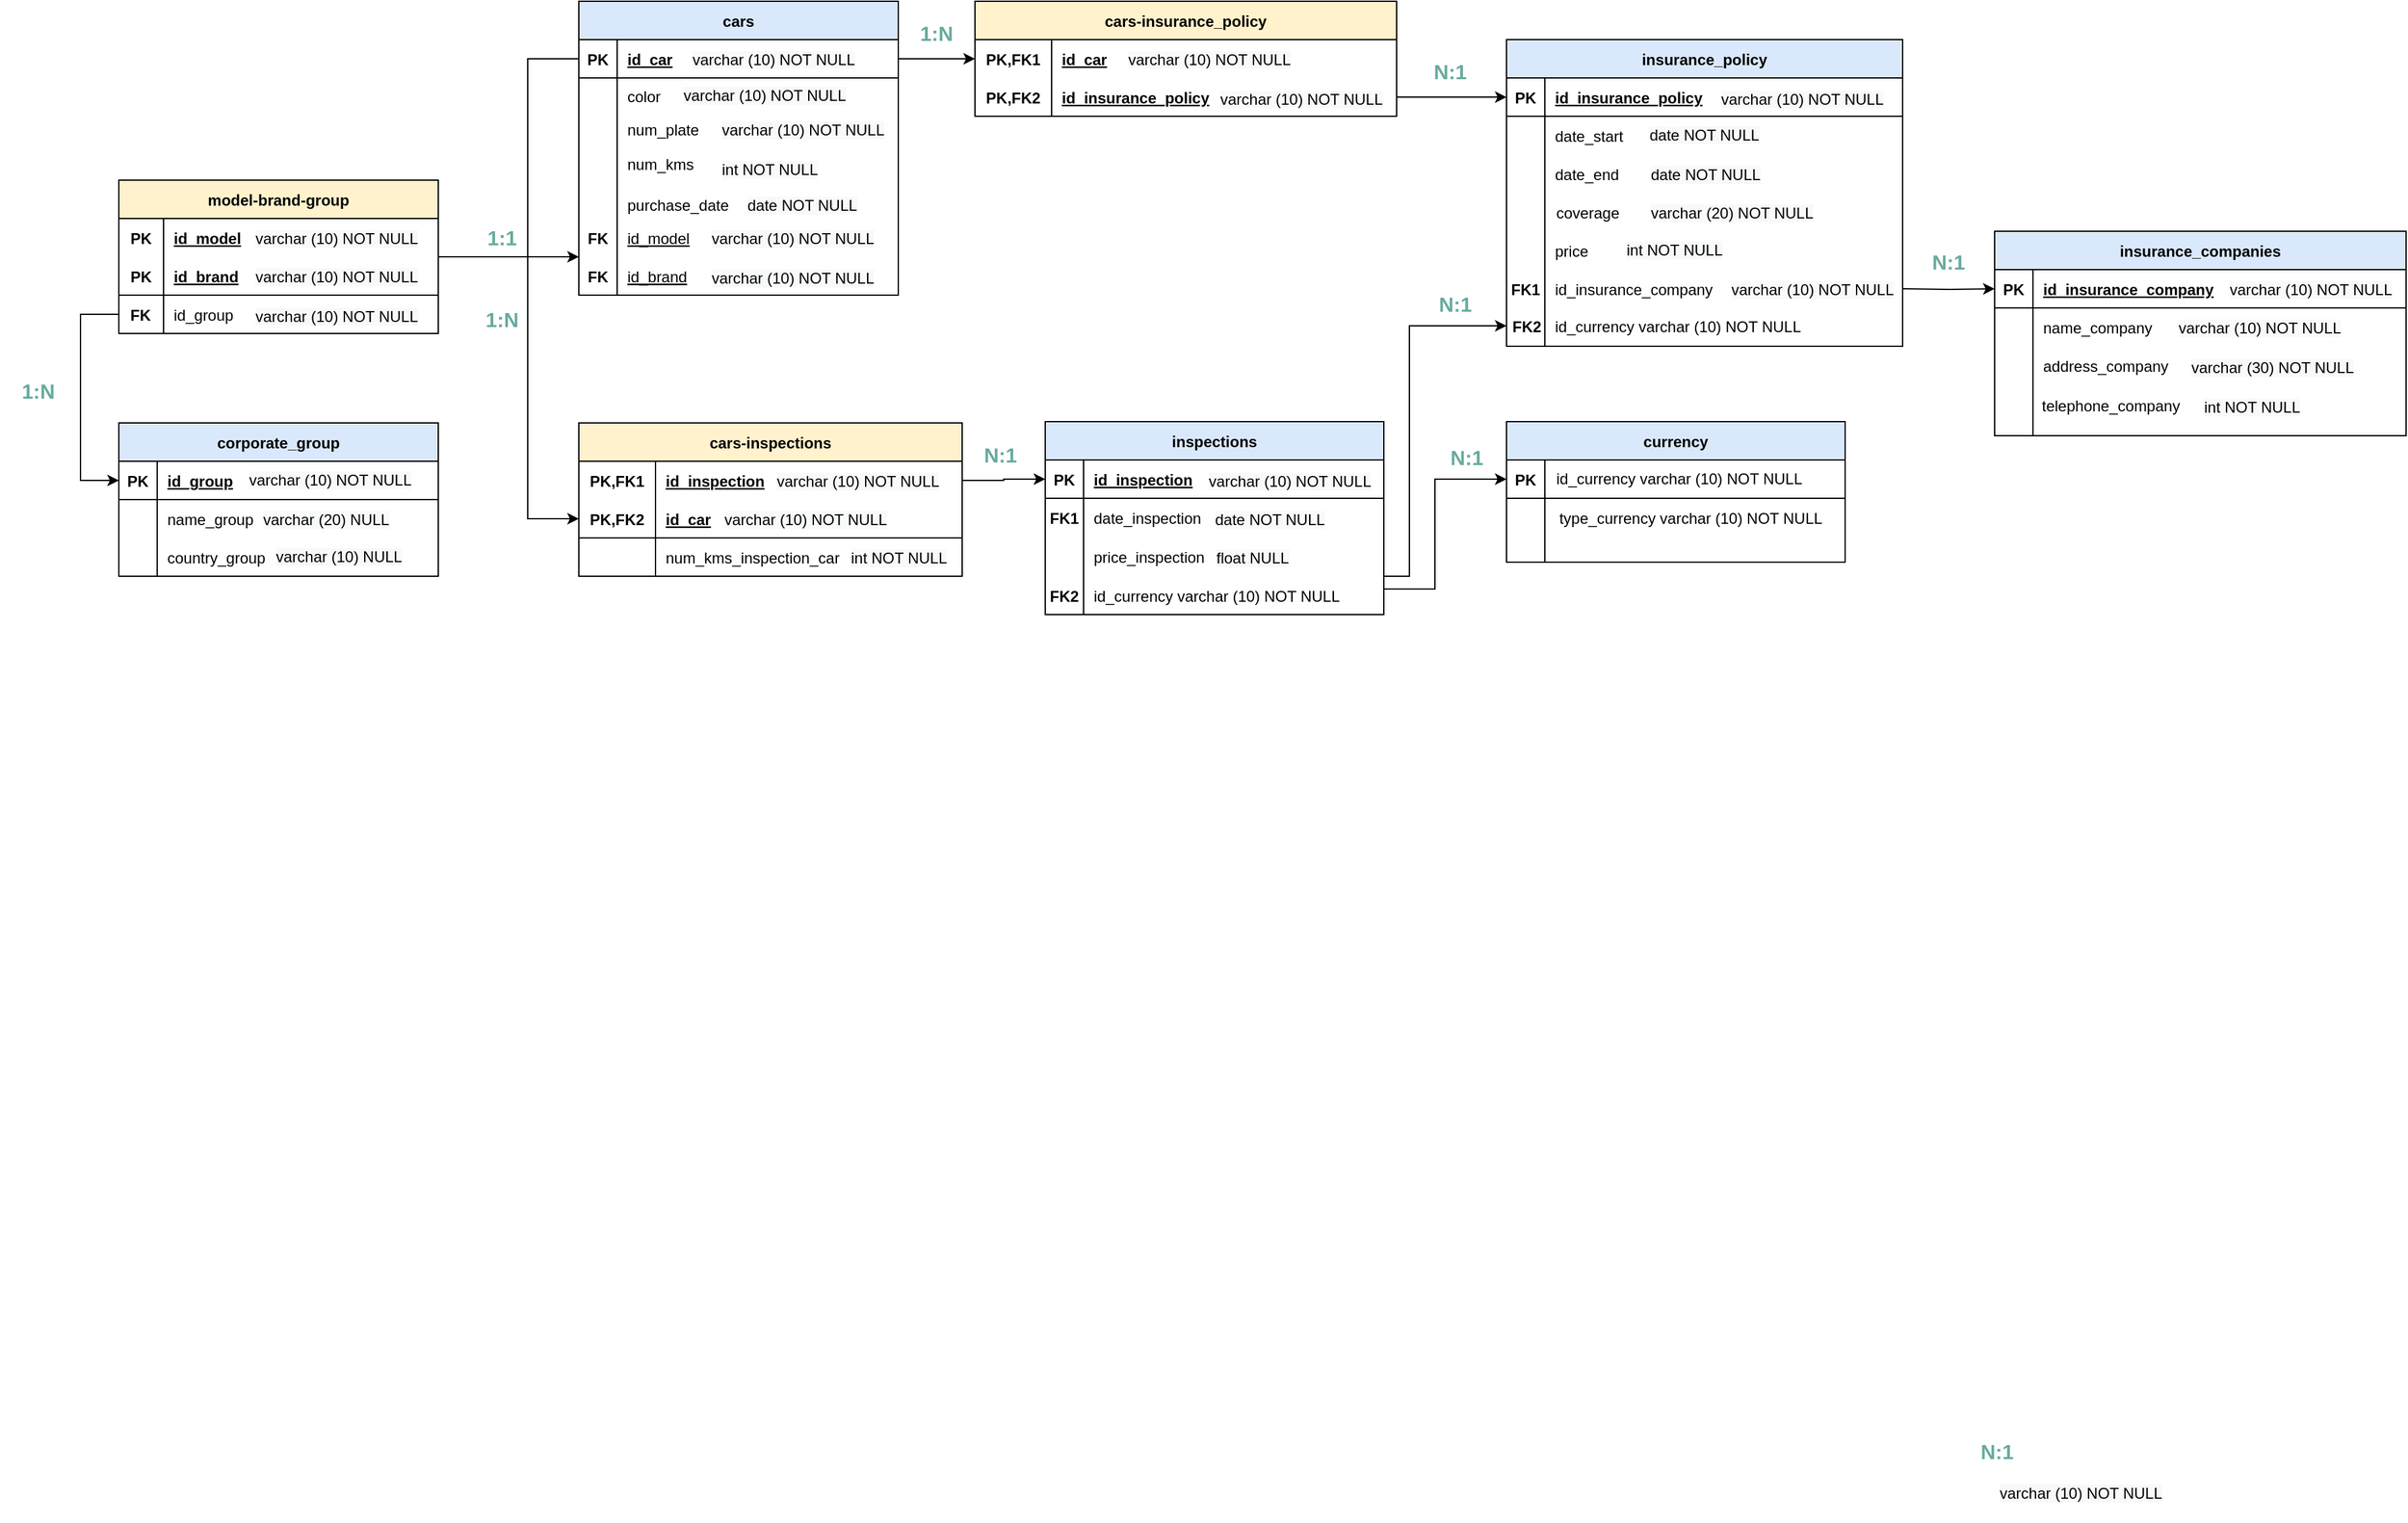 <mxfile version="20.3.0" type="device"><diagram id="R2lEEEUBdFMjLlhIrx00" name="Page-1"><mxGraphModel dx="2031" dy="2336" grid="1" gridSize="10" guides="1" tooltips="1" connect="1" arrows="1" fold="1" page="1" pageScale="1" pageWidth="850" pageHeight="1100" math="0" shadow="0" extFonts="Permanent Marker^https://fonts.googleapis.com/css?family=Permanent+Marker"><root><mxCell id="0"/><mxCell id="1" parent="0"/><mxCell id="C-vyLk0tnHw3VtMMgP7b-13" value="corporate_group" style="shape=table;startSize=30;container=1;collapsible=1;childLayout=tableLayout;fixedRows=1;rowLines=0;fontStyle=1;align=center;resizeLast=1;fillColor=#dae8fc;strokeColor=#000000;" parent="1" vertex="1"><mxGeometry x="320" y="130" width="250" height="120" as="geometry"/></mxCell><mxCell id="C-vyLk0tnHw3VtMMgP7b-14" value="" style="shape=partialRectangle;collapsible=0;dropTarget=0;pointerEvents=0;fillColor=none;points=[[0,0.5],[1,0.5]];portConstraint=eastwest;top=0;left=0;right=0;bottom=1;" parent="C-vyLk0tnHw3VtMMgP7b-13" vertex="1"><mxGeometry y="30" width="250" height="30" as="geometry"/></mxCell><mxCell id="C-vyLk0tnHw3VtMMgP7b-15" value="PK" style="shape=partialRectangle;overflow=hidden;connectable=0;fillColor=none;top=0;left=0;bottom=0;right=0;fontStyle=1;" parent="C-vyLk0tnHw3VtMMgP7b-14" vertex="1"><mxGeometry width="30" height="30" as="geometry"><mxRectangle width="30" height="30" as="alternateBounds"/></mxGeometry></mxCell><mxCell id="C-vyLk0tnHw3VtMMgP7b-16" value="id_group" style="shape=partialRectangle;overflow=hidden;connectable=0;fillColor=none;top=0;left=0;bottom=0;right=0;align=left;spacingLeft=6;fontStyle=5;" parent="C-vyLk0tnHw3VtMMgP7b-14" vertex="1"><mxGeometry x="30" width="220" height="30" as="geometry"><mxRectangle width="220" height="30" as="alternateBounds"/></mxGeometry></mxCell><mxCell id="C-vyLk0tnHw3VtMMgP7b-17" value="" style="shape=partialRectangle;collapsible=0;dropTarget=0;pointerEvents=0;fillColor=none;points=[[0,0.5],[1,0.5]];portConstraint=eastwest;top=0;left=0;right=0;bottom=0;" parent="C-vyLk0tnHw3VtMMgP7b-13" vertex="1"><mxGeometry y="60" width="250" height="30" as="geometry"/></mxCell><mxCell id="C-vyLk0tnHw3VtMMgP7b-18" value="" style="shape=partialRectangle;overflow=hidden;connectable=0;fillColor=none;top=0;left=0;bottom=0;right=0;" parent="C-vyLk0tnHw3VtMMgP7b-17" vertex="1"><mxGeometry width="30" height="30" as="geometry"><mxRectangle width="30" height="30" as="alternateBounds"/></mxGeometry></mxCell><mxCell id="C-vyLk0tnHw3VtMMgP7b-19" value="name_group" style="shape=partialRectangle;overflow=hidden;connectable=0;fillColor=none;top=0;left=0;bottom=0;right=0;align=left;spacingLeft=6;" parent="C-vyLk0tnHw3VtMMgP7b-17" vertex="1"><mxGeometry x="30" width="220" height="30" as="geometry"><mxRectangle width="220" height="30" as="alternateBounds"/></mxGeometry></mxCell><mxCell id="C-vyLk0tnHw3VtMMgP7b-20" value="" style="shape=partialRectangle;collapsible=0;dropTarget=0;pointerEvents=0;fillColor=none;points=[[0,0.5],[1,0.5]];portConstraint=eastwest;top=0;left=0;right=0;bottom=0;" parent="C-vyLk0tnHw3VtMMgP7b-13" vertex="1"><mxGeometry y="90" width="250" height="30" as="geometry"/></mxCell><mxCell id="C-vyLk0tnHw3VtMMgP7b-21" value="" style="shape=partialRectangle;overflow=hidden;connectable=0;fillColor=none;top=0;left=0;bottom=0;right=0;" parent="C-vyLk0tnHw3VtMMgP7b-20" vertex="1"><mxGeometry width="30" height="30" as="geometry"><mxRectangle width="30" height="30" as="alternateBounds"/></mxGeometry></mxCell><mxCell id="C-vyLk0tnHw3VtMMgP7b-22" value="country_group" style="shape=partialRectangle;overflow=hidden;connectable=0;fillColor=none;top=0;left=0;bottom=0;right=0;align=left;spacingLeft=6;" parent="C-vyLk0tnHw3VtMMgP7b-20" vertex="1"><mxGeometry x="30" width="220" height="30" as="geometry"><mxRectangle width="220" height="30" as="alternateBounds"/></mxGeometry></mxCell><mxCell id="C-vyLk0tnHw3VtMMgP7b-23" value="cars" style="shape=table;startSize=30;container=1;collapsible=1;childLayout=tableLayout;fixedRows=1;rowLines=0;fontStyle=1;align=center;resizeLast=1;fillColor=#dae8fc;strokeColor=#000000;" parent="1" vertex="1"><mxGeometry x="680" y="-200" width="250" height="230" as="geometry"/></mxCell><mxCell id="C-vyLk0tnHw3VtMMgP7b-24" value="" style="shape=partialRectangle;collapsible=0;dropTarget=0;pointerEvents=0;fillColor=none;points=[[0,0.5],[1,0.5]];portConstraint=eastwest;top=0;left=0;right=0;bottom=1;strokeColor=#000000;" parent="C-vyLk0tnHw3VtMMgP7b-23" vertex="1"><mxGeometry y="30" width="250" height="30" as="geometry"/></mxCell><mxCell id="C-vyLk0tnHw3VtMMgP7b-25" value="PK" style="shape=partialRectangle;overflow=hidden;connectable=0;fillColor=none;top=0;left=0;bottom=0;right=0;fontStyle=1;strokeColor=#000000;" parent="C-vyLk0tnHw3VtMMgP7b-24" vertex="1"><mxGeometry width="30" height="30" as="geometry"><mxRectangle width="30" height="30" as="alternateBounds"/></mxGeometry></mxCell><mxCell id="C-vyLk0tnHw3VtMMgP7b-26" value="id_car" style="shape=partialRectangle;overflow=hidden;connectable=0;fillColor=none;top=0;left=0;bottom=0;right=0;align=left;spacingLeft=6;fontStyle=5;strokeColor=#000000;" parent="C-vyLk0tnHw3VtMMgP7b-24" vertex="1"><mxGeometry x="30" width="220" height="30" as="geometry"><mxRectangle width="220" height="30" as="alternateBounds"/></mxGeometry></mxCell><mxCell id="C-vyLk0tnHw3VtMMgP7b-27" value="" style="shape=partialRectangle;collapsible=0;dropTarget=0;pointerEvents=0;fillColor=none;points=[[0,0.5],[1,0.5]];portConstraint=eastwest;top=0;left=0;right=0;bottom=0;strokeColor=#000000;" parent="C-vyLk0tnHw3VtMMgP7b-23" vertex="1"><mxGeometry y="60" width="250" height="170" as="geometry"/></mxCell><mxCell id="C-vyLk0tnHw3VtMMgP7b-28" value="" style="shape=partialRectangle;overflow=hidden;connectable=0;fillColor=none;top=0;left=0;bottom=0;right=0;strokeColor=#000000;" parent="C-vyLk0tnHw3VtMMgP7b-27" vertex="1"><mxGeometry width="30" height="170" as="geometry"><mxRectangle width="30" height="170" as="alternateBounds"/></mxGeometry></mxCell><mxCell id="C-vyLk0tnHw3VtMMgP7b-29" value="" style="shape=partialRectangle;overflow=hidden;connectable=0;fillColor=none;top=0;left=0;bottom=0;right=0;align=left;spacingLeft=6;strokeColor=#000000;" parent="C-vyLk0tnHw3VtMMgP7b-27" vertex="1"><mxGeometry x="30" width="220" height="170" as="geometry"><mxRectangle width="220" height="170" as="alternateBounds"/></mxGeometry></mxCell><mxCell id="xIz_aRvob3-DPF3FsoeR-12" value="inspections" style="shape=table;startSize=30;container=1;collapsible=1;childLayout=tableLayout;fixedRows=1;rowLines=0;fontStyle=1;align=center;resizeLast=1;fillColor=#dae8fc;strokeColor=#000000;" parent="1" vertex="1"><mxGeometry x="1045" y="129" width="265" height="151" as="geometry"/></mxCell><mxCell id="xIz_aRvob3-DPF3FsoeR-13" value="" style="shape=partialRectangle;collapsible=0;dropTarget=0;pointerEvents=0;fillColor=none;points=[[0,0.5],[1,0.5]];portConstraint=eastwest;top=0;left=0;right=0;bottom=1;" parent="xIz_aRvob3-DPF3FsoeR-12" vertex="1"><mxGeometry y="30" width="265" height="30" as="geometry"/></mxCell><mxCell id="xIz_aRvob3-DPF3FsoeR-14" value="PK" style="shape=partialRectangle;overflow=hidden;connectable=0;fillColor=none;top=0;left=0;bottom=0;right=0;fontStyle=1;" parent="xIz_aRvob3-DPF3FsoeR-13" vertex="1"><mxGeometry width="30" height="30" as="geometry"><mxRectangle width="30" height="30" as="alternateBounds"/></mxGeometry></mxCell><mxCell id="xIz_aRvob3-DPF3FsoeR-15" value="id_inspection" style="shape=partialRectangle;overflow=hidden;connectable=0;fillColor=none;top=0;left=0;bottom=0;right=0;align=left;spacingLeft=6;fontStyle=5;" parent="xIz_aRvob3-DPF3FsoeR-13" vertex="1"><mxGeometry x="30" width="235" height="30" as="geometry"><mxRectangle width="235" height="30" as="alternateBounds"/></mxGeometry></mxCell><mxCell id="xIz_aRvob3-DPF3FsoeR-16" value="" style="shape=partialRectangle;collapsible=0;dropTarget=0;pointerEvents=0;fillColor=none;points=[[0,0.5],[1,0.5]];portConstraint=eastwest;top=0;left=0;right=0;bottom=0;" parent="xIz_aRvob3-DPF3FsoeR-12" vertex="1"><mxGeometry y="60" width="265" height="30" as="geometry"/></mxCell><mxCell id="xIz_aRvob3-DPF3FsoeR-17" value="FK1" style="shape=partialRectangle;overflow=hidden;connectable=0;fillColor=none;top=0;left=0;bottom=0;right=0;fontStyle=1" parent="xIz_aRvob3-DPF3FsoeR-16" vertex="1"><mxGeometry width="30" height="30" as="geometry"><mxRectangle width="30" height="30" as="alternateBounds"/></mxGeometry></mxCell><mxCell id="xIz_aRvob3-DPF3FsoeR-18" value="date_inspection" style="shape=partialRectangle;overflow=hidden;connectable=0;fillColor=none;top=0;left=0;bottom=0;right=0;align=left;spacingLeft=6;" parent="xIz_aRvob3-DPF3FsoeR-16" vertex="1"><mxGeometry x="30" width="235" height="30" as="geometry"><mxRectangle width="235" height="30" as="alternateBounds"/></mxGeometry></mxCell><mxCell id="xIz_aRvob3-DPF3FsoeR-19" value="" style="shape=partialRectangle;collapsible=0;dropTarget=0;pointerEvents=0;fillColor=none;points=[[0,0.5],[1,0.5]];portConstraint=eastwest;top=0;left=0;right=0;bottom=0;" parent="xIz_aRvob3-DPF3FsoeR-12" vertex="1"><mxGeometry y="90" width="265" height="31" as="geometry"/></mxCell><mxCell id="xIz_aRvob3-DPF3FsoeR-20" value="" style="shape=partialRectangle;overflow=hidden;connectable=0;fillColor=none;top=0;left=0;bottom=0;right=0;" parent="xIz_aRvob3-DPF3FsoeR-19" vertex="1"><mxGeometry width="30" height="31" as="geometry"><mxRectangle width="30" height="31" as="alternateBounds"/></mxGeometry></mxCell><mxCell id="xIz_aRvob3-DPF3FsoeR-21" value="price_inspection" style="shape=partialRectangle;overflow=hidden;connectable=0;fillColor=none;top=0;left=0;bottom=0;right=0;align=left;spacingLeft=6;" parent="xIz_aRvob3-DPF3FsoeR-19" vertex="1"><mxGeometry x="30" width="235" height="31" as="geometry"><mxRectangle width="235" height="31" as="alternateBounds"/></mxGeometry></mxCell><mxCell id="xIz_aRvob3-DPF3FsoeR-32" value="insurance_policy" style="shape=table;startSize=30;container=1;collapsible=1;childLayout=tableLayout;fixedRows=1;rowLines=0;fontStyle=1;align=center;resizeLast=1;fillColor=#dae8fc;strokeColor=#000000;" parent="1" vertex="1"><mxGeometry x="1406" y="-170" width="310" height="240" as="geometry"/></mxCell><mxCell id="xIz_aRvob3-DPF3FsoeR-33" value="" style="shape=partialRectangle;collapsible=0;dropTarget=0;pointerEvents=0;fillColor=none;points=[[0,0.5],[1,0.5]];portConstraint=eastwest;top=0;left=0;right=0;bottom=1;" parent="xIz_aRvob3-DPF3FsoeR-32" vertex="1"><mxGeometry y="30" width="310" height="30" as="geometry"/></mxCell><mxCell id="xIz_aRvob3-DPF3FsoeR-34" value="PK" style="shape=partialRectangle;overflow=hidden;connectable=0;fillColor=none;top=0;left=0;bottom=0;right=0;fontStyle=1;" parent="xIz_aRvob3-DPF3FsoeR-33" vertex="1"><mxGeometry width="30" height="30" as="geometry"><mxRectangle width="30" height="30" as="alternateBounds"/></mxGeometry></mxCell><mxCell id="xIz_aRvob3-DPF3FsoeR-35" value="id_insurance_policy" style="shape=partialRectangle;overflow=hidden;connectable=0;fillColor=none;top=0;left=0;bottom=0;right=0;align=left;spacingLeft=6;fontStyle=5;" parent="xIz_aRvob3-DPF3FsoeR-33" vertex="1"><mxGeometry x="30" width="280" height="30" as="geometry"><mxRectangle width="280" height="30" as="alternateBounds"/></mxGeometry></mxCell><mxCell id="xIz_aRvob3-DPF3FsoeR-36" value="" style="shape=partialRectangle;collapsible=0;dropTarget=0;pointerEvents=0;fillColor=none;points=[[0,0.5],[1,0.5]];portConstraint=eastwest;top=0;left=0;right=0;bottom=0;" parent="xIz_aRvob3-DPF3FsoeR-32" vertex="1"><mxGeometry y="60" width="310" height="30" as="geometry"/></mxCell><mxCell id="xIz_aRvob3-DPF3FsoeR-37" value="" style="shape=partialRectangle;overflow=hidden;connectable=0;fillColor=none;top=0;left=0;bottom=0;right=0;" parent="xIz_aRvob3-DPF3FsoeR-36" vertex="1"><mxGeometry width="30" height="30" as="geometry"><mxRectangle width="30" height="30" as="alternateBounds"/></mxGeometry></mxCell><mxCell id="xIz_aRvob3-DPF3FsoeR-38" value="date_start" style="shape=partialRectangle;overflow=hidden;connectable=0;fillColor=none;top=0;left=0;bottom=0;right=0;align=left;spacingLeft=6;" parent="xIz_aRvob3-DPF3FsoeR-36" vertex="1"><mxGeometry x="30" width="280" height="30" as="geometry"><mxRectangle width="280" height="30" as="alternateBounds"/></mxGeometry></mxCell><mxCell id="xIz_aRvob3-DPF3FsoeR-39" value="" style="shape=partialRectangle;collapsible=0;dropTarget=0;pointerEvents=0;fillColor=none;points=[[0,0.5],[1,0.5]];portConstraint=eastwest;top=0;left=0;right=0;bottom=0;" parent="xIz_aRvob3-DPF3FsoeR-32" vertex="1"><mxGeometry y="90" width="310" height="30" as="geometry"/></mxCell><mxCell id="xIz_aRvob3-DPF3FsoeR-40" value="" style="shape=partialRectangle;overflow=hidden;connectable=0;fillColor=none;top=0;left=0;bottom=0;right=0;" parent="xIz_aRvob3-DPF3FsoeR-39" vertex="1"><mxGeometry width="30" height="30" as="geometry"><mxRectangle width="30" height="30" as="alternateBounds"/></mxGeometry></mxCell><mxCell id="xIz_aRvob3-DPF3FsoeR-41" value="date_end" style="shape=partialRectangle;overflow=hidden;connectable=0;fillColor=none;top=0;left=0;bottom=0;right=0;align=left;spacingLeft=6;" parent="xIz_aRvob3-DPF3FsoeR-39" vertex="1"><mxGeometry x="30" width="280" height="30" as="geometry"><mxRectangle width="280" height="30" as="alternateBounds"/></mxGeometry></mxCell><mxCell id="xIz_aRvob3-DPF3FsoeR-42" value="insurance_companies" style="shape=table;startSize=30;container=1;collapsible=1;childLayout=tableLayout;fixedRows=1;rowLines=0;fontStyle=1;align=center;resizeLast=1;fillColor=#dae8fc;strokeColor=#000000;" parent="1" vertex="1"><mxGeometry x="1788" y="-20" width="322" height="160" as="geometry"/></mxCell><mxCell id="xIz_aRvob3-DPF3FsoeR-43" value="" style="shape=partialRectangle;collapsible=0;dropTarget=0;pointerEvents=0;fillColor=none;points=[[0,0.5],[1,0.5]];portConstraint=eastwest;top=0;left=0;right=0;bottom=1;strokeColor=#000000;" parent="xIz_aRvob3-DPF3FsoeR-42" vertex="1"><mxGeometry y="30" width="322" height="30" as="geometry"/></mxCell><mxCell id="xIz_aRvob3-DPF3FsoeR-44" value="PK" style="shape=partialRectangle;overflow=hidden;connectable=0;fillColor=none;top=0;left=0;bottom=0;right=0;fontStyle=1;strokeColor=#000000;" parent="xIz_aRvob3-DPF3FsoeR-43" vertex="1"><mxGeometry width="30" height="30" as="geometry"><mxRectangle width="30" height="30" as="alternateBounds"/></mxGeometry></mxCell><mxCell id="xIz_aRvob3-DPF3FsoeR-45" value="id_insurance_company" style="shape=partialRectangle;overflow=hidden;connectable=0;fillColor=none;top=0;left=0;bottom=0;right=0;align=left;spacingLeft=6;fontStyle=5;strokeColor=#000000;" parent="xIz_aRvob3-DPF3FsoeR-43" vertex="1"><mxGeometry x="30" width="292" height="30" as="geometry"><mxRectangle width="292" height="30" as="alternateBounds"/></mxGeometry></mxCell><mxCell id="xIz_aRvob3-DPF3FsoeR-46" value="" style="shape=partialRectangle;collapsible=0;dropTarget=0;pointerEvents=0;fillColor=none;points=[[0,0.5],[1,0.5]];portConstraint=eastwest;top=0;left=0;right=0;bottom=0;strokeColor=#000000;" parent="xIz_aRvob3-DPF3FsoeR-42" vertex="1"><mxGeometry y="60" width="322" height="30" as="geometry"/></mxCell><mxCell id="xIz_aRvob3-DPF3FsoeR-47" value="" style="shape=partialRectangle;overflow=hidden;connectable=0;fillColor=none;top=0;left=0;bottom=0;right=0;strokeColor=#000000;" parent="xIz_aRvob3-DPF3FsoeR-46" vertex="1"><mxGeometry width="30" height="30" as="geometry"><mxRectangle width="30" height="30" as="alternateBounds"/></mxGeometry></mxCell><mxCell id="xIz_aRvob3-DPF3FsoeR-48" value="name_company" style="shape=partialRectangle;overflow=hidden;connectable=0;fillColor=none;top=0;left=0;bottom=0;right=0;align=left;spacingLeft=6;strokeColor=#000000;" parent="xIz_aRvob3-DPF3FsoeR-46" vertex="1"><mxGeometry x="30" width="292" height="30" as="geometry"><mxRectangle width="292" height="30" as="alternateBounds"/></mxGeometry></mxCell><mxCell id="xIz_aRvob3-DPF3FsoeR-49" value="" style="shape=partialRectangle;collapsible=0;dropTarget=0;pointerEvents=0;fillColor=none;points=[[0,0.5],[1,0.5]];portConstraint=eastwest;top=0;left=0;right=0;bottom=0;strokeColor=#000000;" parent="xIz_aRvob3-DPF3FsoeR-42" vertex="1"><mxGeometry y="90" width="322" height="30" as="geometry"/></mxCell><mxCell id="xIz_aRvob3-DPF3FsoeR-50" value="" style="shape=partialRectangle;overflow=hidden;connectable=0;fillColor=none;top=0;left=0;bottom=0;right=0;strokeColor=#000000;" parent="xIz_aRvob3-DPF3FsoeR-49" vertex="1"><mxGeometry width="30" height="30" as="geometry"><mxRectangle width="30" height="30" as="alternateBounds"/></mxGeometry></mxCell><mxCell id="xIz_aRvob3-DPF3FsoeR-51" value="address_company" style="shape=partialRectangle;overflow=hidden;connectable=0;fillColor=none;top=0;left=0;bottom=0;right=0;align=left;spacingLeft=6;strokeColor=#000000;" parent="xIz_aRvob3-DPF3FsoeR-49" vertex="1"><mxGeometry x="30" width="292" height="30" as="geometry"><mxRectangle width="292" height="30" as="alternateBounds"/></mxGeometry></mxCell><mxCell id="xIz_aRvob3-DPF3FsoeR-53" value="" style="shape=partialRectangle;collapsible=0;dropTarget=0;pointerEvents=0;fillColor=none;points=[[0,0.5],[1,0.5]];portConstraint=eastwest;top=0;left=0;right=0;bottom=0;strokeColor=#000000;" parent="1" vertex="1"><mxGeometry x="680" y="-141" width="250" height="30" as="geometry"/></mxCell><mxCell id="xIz_aRvob3-DPF3FsoeR-54" value="" style="shape=partialRectangle;overflow=hidden;connectable=0;fillColor=none;top=0;left=0;bottom=0;right=0;strokeColor=#000000;" parent="xIz_aRvob3-DPF3FsoeR-53" vertex="1"><mxGeometry width="30" height="30" as="geometry"><mxRectangle width="30" height="30" as="alternateBounds"/></mxGeometry></mxCell><mxCell id="xIz_aRvob3-DPF3FsoeR-55" value="color " style="shape=partialRectangle;overflow=hidden;connectable=0;fillColor=none;top=0;left=0;bottom=0;right=0;align=left;spacingLeft=6;strokeColor=#000000;" parent="xIz_aRvob3-DPF3FsoeR-53" vertex="1"><mxGeometry x="30" width="220" height="30" as="geometry"><mxRectangle width="220" height="30" as="alternateBounds"/></mxGeometry></mxCell><mxCell id="xIz_aRvob3-DPF3FsoeR-56" value="" style="shape=partialRectangle;collapsible=0;dropTarget=0;pointerEvents=0;fillColor=none;points=[[0,0.5],[1,0.5]];portConstraint=eastwest;top=0;left=0;right=0;bottom=0;strokeColor=#000000;" parent="1" vertex="1"><mxGeometry x="680" y="-115" width="250" height="30" as="geometry"/></mxCell><mxCell id="xIz_aRvob3-DPF3FsoeR-57" value="" style="shape=partialRectangle;overflow=hidden;connectable=0;fillColor=none;top=0;left=0;bottom=0;right=0;strokeColor=#000000;" parent="xIz_aRvob3-DPF3FsoeR-56" vertex="1"><mxGeometry width="30" height="30" as="geometry"><mxRectangle width="30" height="30" as="alternateBounds"/></mxGeometry></mxCell><mxCell id="xIz_aRvob3-DPF3FsoeR-58" value="num_plate" style="shape=partialRectangle;overflow=hidden;connectable=0;fillColor=none;top=0;left=0;bottom=0;right=0;align=left;spacingLeft=6;strokeColor=#000000;" parent="xIz_aRvob3-DPF3FsoeR-56" vertex="1"><mxGeometry x="30" width="220" height="30" as="geometry"><mxRectangle width="220" height="30" as="alternateBounds"/></mxGeometry></mxCell><mxCell id="xIz_aRvob3-DPF3FsoeR-59" value="" style="shape=partialRectangle;collapsible=0;dropTarget=0;pointerEvents=0;fillColor=none;points=[[0,0.5],[1,0.5]];portConstraint=eastwest;top=0;left=0;right=0;bottom=0;strokeColor=#000000;" parent="1" vertex="1"><mxGeometry x="680" y="-88" width="250" height="30" as="geometry"/></mxCell><mxCell id="xIz_aRvob3-DPF3FsoeR-61" value="num_kms" style="shape=partialRectangle;overflow=hidden;connectable=0;fillColor=none;top=0;left=0;bottom=0;right=0;align=left;spacingLeft=6;strokeColor=#000000;" parent="xIz_aRvob3-DPF3FsoeR-59" vertex="1"><mxGeometry x="30" width="220" height="30" as="geometry"><mxRectangle width="220" height="30" as="alternateBounds"/></mxGeometry></mxCell><mxCell id="xIz_aRvob3-DPF3FsoeR-60" value="" style="shape=partialRectangle;overflow=hidden;connectable=0;fillColor=none;top=0;left=0;bottom=0;right=0;strokeColor=#000000;" parent="xIz_aRvob3-DPF3FsoeR-59" vertex="1"><mxGeometry width="30" height="30" as="geometry"><mxRectangle width="30" height="30" as="alternateBounds"/></mxGeometry></mxCell><mxCell id="xIz_aRvob3-DPF3FsoeR-62" value="" style="shape=partialRectangle;collapsible=0;dropTarget=0;pointerEvents=0;fillColor=none;points=[[0,0.5],[1,0.5]];portConstraint=eastwest;top=0;left=0;right=0;bottom=0;strokeColor=#000000;" parent="1" vertex="1"><mxGeometry x="680" y="-56" width="250" height="30" as="geometry"/></mxCell><mxCell id="xIz_aRvob3-DPF3FsoeR-63" value="" style="shape=partialRectangle;overflow=hidden;connectable=0;fillColor=none;top=0;left=0;bottom=0;right=0;strokeColor=#000000;" parent="xIz_aRvob3-DPF3FsoeR-62" vertex="1"><mxGeometry width="30" height="30" as="geometry"><mxRectangle width="30" height="30" as="alternateBounds"/></mxGeometry></mxCell><mxCell id="xIz_aRvob3-DPF3FsoeR-64" value="purchase_date" style="shape=partialRectangle;overflow=hidden;connectable=0;fillColor=none;top=0;left=0;bottom=0;right=0;align=left;spacingLeft=6;strokeColor=#000000;" parent="xIz_aRvob3-DPF3FsoeR-62" vertex="1"><mxGeometry x="30" width="220" height="30" as="geometry"><mxRectangle width="220" height="30" as="alternateBounds"/></mxGeometry></mxCell><mxCell id="xIz_aRvob3-DPF3FsoeR-65" value="" style="shape=partialRectangle;collapsible=0;dropTarget=0;pointerEvents=0;fillColor=none;points=[[0,0.5],[1,0.5]];portConstraint=eastwest;top=0;left=0;right=0;bottom=0;strokeColor=#000000;" parent="1" vertex="1"><mxGeometry x="680" y="-30" width="250" height="30" as="geometry"/></mxCell><mxCell id="xIz_aRvob3-DPF3FsoeR-66" value="" style="shape=partialRectangle;overflow=hidden;connectable=0;fillColor=none;top=0;left=0;bottom=0;right=0;strokeColor=#000000;" parent="xIz_aRvob3-DPF3FsoeR-65" vertex="1"><mxGeometry width="30" height="30" as="geometry"><mxRectangle width="30" height="30" as="alternateBounds"/></mxGeometry></mxCell><mxCell id="xIz_aRvob3-DPF3FsoeR-67" value="id_model" style="shape=partialRectangle;overflow=hidden;connectable=0;fillColor=none;top=0;left=0;bottom=0;right=0;align=left;spacingLeft=6;fontStyle=4;strokeColor=#000000;" parent="xIz_aRvob3-DPF3FsoeR-65" vertex="1"><mxGeometry x="30" width="220" height="30" as="geometry"><mxRectangle width="220" height="30" as="alternateBounds"/></mxGeometry></mxCell><mxCell id="xIz_aRvob3-DPF3FsoeR-68" value="" style="shape=partialRectangle;collapsible=0;dropTarget=0;pointerEvents=0;fillColor=none;points=[[0,0.5],[1,0.5]];portConstraint=eastwest;top=0;left=0;right=0;bottom=0;fontStyle=4;strokeColor=#000000;" parent="1" vertex="1"><mxGeometry x="680" width="250" height="30" as="geometry"/></mxCell><mxCell id="xIz_aRvob3-DPF3FsoeR-69" value="" style="shape=partialRectangle;overflow=hidden;connectable=0;fillColor=none;top=0;left=0;bottom=0;right=0;strokeColor=#000000;" parent="xIz_aRvob3-DPF3FsoeR-68" vertex="1"><mxGeometry width="30" height="30" as="geometry"><mxRectangle width="30" height="30" as="alternateBounds"/></mxGeometry></mxCell><mxCell id="xIz_aRvob3-DPF3FsoeR-70" value="id_brand" style="shape=partialRectangle;overflow=hidden;connectable=0;fillColor=none;top=0;left=0;bottom=0;right=0;align=left;spacingLeft=6;fontStyle=4;strokeColor=#000000;" parent="xIz_aRvob3-DPF3FsoeR-68" vertex="1"><mxGeometry x="30" width="220" height="30" as="geometry"><mxRectangle width="220" height="30" as="alternateBounds"/></mxGeometry></mxCell><mxCell id="xIz_aRvob3-DPF3FsoeR-71" value="FK" style="shape=partialRectangle;overflow=hidden;connectable=0;fillColor=none;top=0;left=0;bottom=0;right=0;fontStyle=1;strokeColor=#000000;" parent="1" vertex="1"><mxGeometry x="680" y="-30" width="30" height="30" as="geometry"><mxRectangle width="30" height="30" as="alternateBounds"/></mxGeometry></mxCell><mxCell id="xIz_aRvob3-DPF3FsoeR-105" value="cars-inspections" style="shape=table;startSize=30;container=1;collapsible=1;childLayout=tableLayout;fixedRows=1;rowLines=0;fontStyle=1;align=center;resizeLast=1;fillColor=#fff2cc;strokeColor=#000000;" parent="1" vertex="1"><mxGeometry x="680" y="130" width="300" height="120" as="geometry"/></mxCell><mxCell id="xIz_aRvob3-DPF3FsoeR-106" value="" style="shape=tableRow;horizontal=0;startSize=0;swimlaneHead=0;swimlaneBody=0;fillColor=none;collapsible=0;dropTarget=0;points=[[0,0.5],[1,0.5]];portConstraint=eastwest;top=0;left=0;right=0;bottom=0;" parent="xIz_aRvob3-DPF3FsoeR-105" vertex="1"><mxGeometry y="30" width="300" height="30" as="geometry"/></mxCell><mxCell id="xIz_aRvob3-DPF3FsoeR-107" value="PK,FK1" style="shape=partialRectangle;connectable=0;fillColor=none;top=0;left=0;bottom=0;right=0;fontStyle=1;overflow=hidden;" parent="xIz_aRvob3-DPF3FsoeR-106" vertex="1"><mxGeometry width="60" height="30" as="geometry"><mxRectangle width="60" height="30" as="alternateBounds"/></mxGeometry></mxCell><mxCell id="xIz_aRvob3-DPF3FsoeR-108" value="id_inspection" style="shape=partialRectangle;connectable=0;fillColor=none;top=0;left=0;bottom=0;right=0;align=left;spacingLeft=6;fontStyle=5;overflow=hidden;" parent="xIz_aRvob3-DPF3FsoeR-106" vertex="1"><mxGeometry x="60" width="240" height="30" as="geometry"><mxRectangle width="240" height="30" as="alternateBounds"/></mxGeometry></mxCell><mxCell id="xIz_aRvob3-DPF3FsoeR-109" value="" style="shape=tableRow;horizontal=0;startSize=0;swimlaneHead=0;swimlaneBody=0;fillColor=none;collapsible=0;dropTarget=0;points=[[0,0.5],[1,0.5]];portConstraint=eastwest;top=0;left=0;right=0;bottom=1;" parent="xIz_aRvob3-DPF3FsoeR-105" vertex="1"><mxGeometry y="60" width="300" height="30" as="geometry"/></mxCell><mxCell id="xIz_aRvob3-DPF3FsoeR-110" value="PK,FK2" style="shape=partialRectangle;connectable=0;fillColor=none;top=0;left=0;bottom=0;right=0;fontStyle=1;overflow=hidden;" parent="xIz_aRvob3-DPF3FsoeR-109" vertex="1"><mxGeometry width="60" height="30" as="geometry"><mxRectangle width="60" height="30" as="alternateBounds"/></mxGeometry></mxCell><mxCell id="xIz_aRvob3-DPF3FsoeR-111" value="id_car" style="shape=partialRectangle;connectable=0;fillColor=none;top=0;left=0;bottom=0;right=0;align=left;spacingLeft=6;fontStyle=5;overflow=hidden;" parent="xIz_aRvob3-DPF3FsoeR-109" vertex="1"><mxGeometry x="60" width="240" height="30" as="geometry"><mxRectangle width="240" height="30" as="alternateBounds"/></mxGeometry></mxCell><mxCell id="xIz_aRvob3-DPF3FsoeR-112" value="" style="shape=tableRow;horizontal=0;startSize=0;swimlaneHead=0;swimlaneBody=0;fillColor=none;collapsible=0;dropTarget=0;points=[[0,0.5],[1,0.5]];portConstraint=eastwest;top=0;left=0;right=0;bottom=0;" parent="xIz_aRvob3-DPF3FsoeR-105" vertex="1"><mxGeometry y="90" width="300" height="30" as="geometry"/></mxCell><mxCell id="xIz_aRvob3-DPF3FsoeR-113" value="" style="shape=partialRectangle;connectable=0;fillColor=none;top=0;left=0;bottom=0;right=0;editable=1;overflow=hidden;" parent="xIz_aRvob3-DPF3FsoeR-112" vertex="1"><mxGeometry width="60" height="30" as="geometry"><mxRectangle width="60" height="30" as="alternateBounds"/></mxGeometry></mxCell><mxCell id="xIz_aRvob3-DPF3FsoeR-114" value="num_kms_inspection_car" style="shape=partialRectangle;connectable=0;fillColor=none;top=0;left=0;bottom=0;right=0;align=left;spacingLeft=6;overflow=hidden;" parent="xIz_aRvob3-DPF3FsoeR-112" vertex="1"><mxGeometry x="60" width="240" height="30" as="geometry"><mxRectangle width="240" height="30" as="alternateBounds"/></mxGeometry></mxCell><mxCell id="xIz_aRvob3-DPF3FsoeR-72" value="FK" style="shape=partialRectangle;overflow=hidden;connectable=0;fillColor=none;top=0;left=0;bottom=0;right=0;fontStyle=1;strokeColor=#000000;" parent="1" vertex="1"><mxGeometry x="680" width="30" height="30" as="geometry"><mxRectangle width="30" height="30" as="alternateBounds"/></mxGeometry></mxCell><mxCell id="xIz_aRvob3-DPF3FsoeR-78" value="model-brand-group" style="shape=table;startSize=30;container=1;collapsible=1;childLayout=tableLayout;fixedRows=1;rowLines=0;fontStyle=1;align=center;resizeLast=1;fillColor=#fff2cc;strokeColor=#000000;" parent="1" vertex="1"><mxGeometry x="320" y="-60" width="250" height="120" as="geometry"/></mxCell><mxCell id="xIz_aRvob3-DPF3FsoeR-79" value="" style="shape=tableRow;horizontal=0;startSize=0;swimlaneHead=0;swimlaneBody=0;fillColor=none;collapsible=0;dropTarget=0;points=[[0,0.5],[1,0.5]];portConstraint=eastwest;top=0;left=0;right=0;bottom=0;" parent="xIz_aRvob3-DPF3FsoeR-78" vertex="1"><mxGeometry y="30" width="250" height="30" as="geometry"/></mxCell><mxCell id="xIz_aRvob3-DPF3FsoeR-80" value="PK" style="shape=partialRectangle;connectable=0;fillColor=none;top=0;left=0;bottom=0;right=0;fontStyle=1;overflow=hidden;" parent="xIz_aRvob3-DPF3FsoeR-79" vertex="1"><mxGeometry width="35" height="30" as="geometry"><mxRectangle width="35" height="30" as="alternateBounds"/></mxGeometry></mxCell><mxCell id="xIz_aRvob3-DPF3FsoeR-81" value="id_model" style="shape=partialRectangle;connectable=0;fillColor=none;top=0;left=0;bottom=0;right=0;align=left;spacingLeft=6;fontStyle=5;overflow=hidden;" parent="xIz_aRvob3-DPF3FsoeR-79" vertex="1"><mxGeometry x="35" width="215" height="30" as="geometry"><mxRectangle width="215" height="30" as="alternateBounds"/></mxGeometry></mxCell><mxCell id="xIz_aRvob3-DPF3FsoeR-82" value="" style="shape=tableRow;horizontal=0;startSize=0;swimlaneHead=0;swimlaneBody=0;fillColor=none;collapsible=0;dropTarget=0;points=[[0,0.5],[1,0.5]];portConstraint=eastwest;top=0;left=0;right=0;bottom=1;" parent="xIz_aRvob3-DPF3FsoeR-78" vertex="1"><mxGeometry y="60" width="250" height="30" as="geometry"/></mxCell><mxCell id="xIz_aRvob3-DPF3FsoeR-83" value="PK" style="shape=partialRectangle;connectable=0;fillColor=none;top=0;left=0;bottom=0;right=0;fontStyle=1;overflow=hidden;" parent="xIz_aRvob3-DPF3FsoeR-82" vertex="1"><mxGeometry width="35" height="30" as="geometry"><mxRectangle width="35" height="30" as="alternateBounds"/></mxGeometry></mxCell><mxCell id="xIz_aRvob3-DPF3FsoeR-84" value="id_brand" style="shape=partialRectangle;connectable=0;fillColor=none;top=0;left=0;bottom=0;right=0;align=left;spacingLeft=6;fontStyle=5;overflow=hidden;" parent="xIz_aRvob3-DPF3FsoeR-82" vertex="1"><mxGeometry x="35" width="215" height="30" as="geometry"><mxRectangle width="215" height="30" as="alternateBounds"/></mxGeometry></mxCell><mxCell id="xIz_aRvob3-DPF3FsoeR-85" value="" style="shape=tableRow;horizontal=0;startSize=0;swimlaneHead=0;swimlaneBody=0;fillColor=none;collapsible=0;dropTarget=0;points=[[0,0.5],[1,0.5]];portConstraint=eastwest;top=0;left=0;right=0;bottom=0;" parent="xIz_aRvob3-DPF3FsoeR-78" vertex="1"><mxGeometry y="90" width="250" height="30" as="geometry"/></mxCell><mxCell id="xIz_aRvob3-DPF3FsoeR-86" value="" style="shape=partialRectangle;connectable=0;fillColor=none;top=0;left=0;bottom=0;right=0;editable=1;overflow=hidden;" parent="xIz_aRvob3-DPF3FsoeR-85" vertex="1"><mxGeometry width="35" height="30" as="geometry"><mxRectangle width="35" height="30" as="alternateBounds"/></mxGeometry></mxCell><mxCell id="xIz_aRvob3-DPF3FsoeR-87" value="id_group" style="shape=partialRectangle;connectable=0;fillColor=none;top=0;left=0;bottom=0;right=0;align=left;spacingLeft=6;overflow=hidden;" parent="xIz_aRvob3-DPF3FsoeR-85" vertex="1"><mxGeometry x="35" width="215" height="30" as="geometry"><mxRectangle width="215" height="30" as="alternateBounds"/></mxGeometry></mxCell><mxCell id="xIz_aRvob3-DPF3FsoeR-118" value="cars-insurance_policy" style="shape=table;startSize=30;container=1;collapsible=1;childLayout=tableLayout;fixedRows=1;rowLines=0;fontStyle=1;align=center;resizeLast=1;fillColor=#fff2cc;strokeColor=#000000;" parent="1" vertex="1"><mxGeometry x="990" y="-200" width="330" height="90" as="geometry"/></mxCell><mxCell id="xIz_aRvob3-DPF3FsoeR-119" value="" style="shape=tableRow;horizontal=0;startSize=0;swimlaneHead=0;swimlaneBody=0;fillColor=none;collapsible=0;dropTarget=0;points=[[0,0.5],[1,0.5]];portConstraint=eastwest;top=0;left=0;right=0;bottom=0;" parent="xIz_aRvob3-DPF3FsoeR-118" vertex="1"><mxGeometry y="30" width="330" height="30" as="geometry"/></mxCell><mxCell id="xIz_aRvob3-DPF3FsoeR-120" value="PK,FK1" style="shape=partialRectangle;connectable=0;fillColor=none;top=0;left=0;bottom=0;right=0;fontStyle=1;overflow=hidden;" parent="xIz_aRvob3-DPF3FsoeR-119" vertex="1"><mxGeometry width="60" height="30" as="geometry"><mxRectangle width="60" height="30" as="alternateBounds"/></mxGeometry></mxCell><mxCell id="xIz_aRvob3-DPF3FsoeR-121" value="id_car" style="shape=partialRectangle;connectable=0;fillColor=none;top=0;left=0;bottom=0;right=0;align=left;spacingLeft=6;fontStyle=5;overflow=hidden;" parent="xIz_aRvob3-DPF3FsoeR-119" vertex="1"><mxGeometry x="60" width="270" height="30" as="geometry"><mxRectangle width="270" height="30" as="alternateBounds"/></mxGeometry></mxCell><mxCell id="xIz_aRvob3-DPF3FsoeR-122" value="" style="shape=tableRow;horizontal=0;startSize=0;swimlaneHead=0;swimlaneBody=0;fillColor=none;collapsible=0;dropTarget=0;points=[[0,0.5],[1,0.5]];portConstraint=eastwest;top=0;left=0;right=0;bottom=1;" parent="xIz_aRvob3-DPF3FsoeR-118" vertex="1"><mxGeometry y="60" width="330" height="30" as="geometry"/></mxCell><mxCell id="xIz_aRvob3-DPF3FsoeR-123" value="PK,FK2" style="shape=partialRectangle;connectable=0;fillColor=none;top=0;left=0;bottom=0;right=0;fontStyle=1;overflow=hidden;" parent="xIz_aRvob3-DPF3FsoeR-122" vertex="1"><mxGeometry width="60" height="30" as="geometry"><mxRectangle width="60" height="30" as="alternateBounds"/></mxGeometry></mxCell><mxCell id="xIz_aRvob3-DPF3FsoeR-124" value="id_insurance_policy" style="shape=partialRectangle;connectable=0;fillColor=none;top=0;left=0;bottom=0;right=0;align=left;spacingLeft=6;fontStyle=5;overflow=hidden;" parent="xIz_aRvob3-DPF3FsoeR-122" vertex="1"><mxGeometry x="60" width="270" height="30" as="geometry"><mxRectangle width="270" height="30" as="alternateBounds"/></mxGeometry></mxCell><mxCell id="xIz_aRvob3-DPF3FsoeR-128" value="" style="shape=partialRectangle;collapsible=0;dropTarget=0;pointerEvents=0;fillColor=none;points=[[0,0.5],[1,0.5]];portConstraint=eastwest;top=0;left=0;right=0;bottom=0;" parent="1" vertex="1"><mxGeometry x="1407" y="-50" width="250" height="30" as="geometry"/></mxCell><mxCell id="xIz_aRvob3-DPF3FsoeR-129" value="" style="shape=partialRectangle;overflow=hidden;connectable=0;fillColor=none;top=0;left=0;bottom=0;right=0;" parent="xIz_aRvob3-DPF3FsoeR-128" vertex="1"><mxGeometry width="30" height="30" as="geometry"><mxRectangle width="30" height="30" as="alternateBounds"/></mxGeometry></mxCell><mxCell id="xIz_aRvob3-DPF3FsoeR-130" value="coverage" style="shape=partialRectangle;overflow=hidden;connectable=0;fillColor=none;top=0;left=0;bottom=0;right=0;align=left;spacingLeft=6;" parent="xIz_aRvob3-DPF3FsoeR-128" vertex="1"><mxGeometry x="30" width="220" height="30" as="geometry"><mxRectangle width="220" height="30" as="alternateBounds"/></mxGeometry></mxCell><mxCell id="xIz_aRvob3-DPF3FsoeR-134" value="" style="shape=partialRectangle;collapsible=0;dropTarget=0;pointerEvents=0;fillColor=none;points=[[0,0.5],[1,0.5]];portConstraint=eastwest;top=0;left=0;right=0;bottom=0;" parent="1" vertex="1"><mxGeometry x="1406" y="-20.0" width="250" height="30" as="geometry"/></mxCell><mxCell id="xIz_aRvob3-DPF3FsoeR-135" value="" style="shape=partialRectangle;overflow=hidden;connectable=0;fillColor=none;top=0;left=0;bottom=0;right=0;" parent="xIz_aRvob3-DPF3FsoeR-134" vertex="1"><mxGeometry width="30" height="30" as="geometry"><mxRectangle width="30" height="30" as="alternateBounds"/></mxGeometry></mxCell><mxCell id="xIz_aRvob3-DPF3FsoeR-136" value="price" style="shape=partialRectangle;overflow=hidden;connectable=0;fillColor=none;top=0;left=0;bottom=0;right=0;align=left;spacingLeft=6;" parent="xIz_aRvob3-DPF3FsoeR-134" vertex="1"><mxGeometry x="30" width="220" height="30" as="geometry"><mxRectangle width="220" height="30" as="alternateBounds"/></mxGeometry></mxCell><mxCell id="xIz_aRvob3-DPF3FsoeR-155" style="edgeStyle=orthogonalEdgeStyle;rounded=0;orthogonalLoop=1;jettySize=auto;html=1;entryX=0;entryY=0.5;entryDx=0;entryDy=0;" parent="1" target="xIz_aRvob3-DPF3FsoeR-43" edge="1"><mxGeometry relative="1" as="geometry"><mxPoint x="1716" y="25" as="sourcePoint"/></mxGeometry></mxCell><mxCell id="xIz_aRvob3-DPF3FsoeR-137" value="" style="shape=partialRectangle;collapsible=0;dropTarget=0;pointerEvents=0;fillColor=none;points=[[0,0.5],[1,0.5]];portConstraint=eastwest;top=0;left=0;right=0;bottom=0;fontStyle=0;strokeColor=#000000;" parent="1" vertex="1"><mxGeometry x="1406" y="10" width="250" height="30" as="geometry"/></mxCell><mxCell id="xIz_aRvob3-DPF3FsoeR-138" value="" style="shape=partialRectangle;overflow=hidden;connectable=0;fillColor=none;top=0;left=0;bottom=0;right=0;" parent="xIz_aRvob3-DPF3FsoeR-137" vertex="1"><mxGeometry width="30" height="30" as="geometry"><mxRectangle width="30" height="30" as="alternateBounds"/></mxGeometry></mxCell><mxCell id="xIz_aRvob3-DPF3FsoeR-139" value="id_insurance_company" style="shape=partialRectangle;overflow=hidden;connectable=0;fillColor=none;top=0;left=0;bottom=0;right=0;align=left;spacingLeft=6;fontStyle=0" parent="xIz_aRvob3-DPF3FsoeR-137" vertex="1"><mxGeometry x="30" width="220" height="30" as="geometry"><mxRectangle width="220" height="30" as="alternateBounds"/></mxGeometry></mxCell><mxCell id="xIz_aRvob3-DPF3FsoeR-140" value="FK1" style="shape=partialRectangle;overflow=hidden;connectable=0;fillColor=none;top=0;left=0;bottom=0;right=0;fontStyle=1;" parent="1" vertex="1"><mxGeometry x="1406" y="10" width="30" height="30" as="geometry"><mxRectangle width="30" height="30" as="alternateBounds"/></mxGeometry></mxCell><mxCell id="xIz_aRvob3-DPF3FsoeR-142" value="telephone_company" style="shape=partialRectangle;overflow=hidden;connectable=0;fillColor=none;top=0;left=0;bottom=0;right=0;align=left;spacingLeft=6;strokeColor=#000000;" parent="1" vertex="1"><mxGeometry x="1817" y="101" width="220" height="30" as="geometry"><mxRectangle width="220" height="30" as="alternateBounds"/></mxGeometry></mxCell><mxCell id="xIz_aRvob3-DPF3FsoeR-143" value="" style="shape=partialRectangle;overflow=hidden;connectable=0;fillColor=none;top=0;left=0;bottom=0;right=0;" parent="1" vertex="1"><mxGeometry x="1406" y="-50" width="30" height="30" as="geometry"><mxRectangle width="30" height="30" as="alternateBounds"/></mxGeometry></mxCell><mxCell id="xIz_aRvob3-DPF3FsoeR-144" value="" style="shape=partialRectangle;overflow=hidden;connectable=0;fillColor=none;top=0;left=0;bottom=0;right=0;labelBorderColor=none;" parent="1" vertex="1"><mxGeometry x="1406" y="-20.0" width="30" height="30" as="geometry"><mxRectangle width="30" height="30" as="alternateBounds"/></mxGeometry></mxCell><mxCell id="xIz_aRvob3-DPF3FsoeR-145" value="" style="endArrow=none;html=1;rounded=0;" parent="1" edge="1"><mxGeometry width="50" height="50" relative="1" as="geometry"><mxPoint x="1436" y="70" as="sourcePoint"/><mxPoint x="1436" y="-50" as="targetPoint"/></mxGeometry></mxCell><mxCell id="xIz_aRvob3-DPF3FsoeR-146" value="" style="endArrow=none;html=1;rounded=0;strokeColor=#000000;" parent="1" edge="1"><mxGeometry width="50" height="50" relative="1" as="geometry"><mxPoint x="1818" y="140" as="sourcePoint"/><mxPoint x="1818" y="100" as="targetPoint"/></mxGeometry></mxCell><mxCell id="xIz_aRvob3-DPF3FsoeR-147" style="edgeStyle=orthogonalEdgeStyle;rounded=0;orthogonalLoop=1;jettySize=auto;html=1;startArrow=none;" parent="1" source="xIz_aRvob3-DPF3FsoeR-160" edge="1"><mxGeometry relative="1" as="geometry"><mxPoint x="680" as="targetPoint"/><mxPoint x="650" as="sourcePoint"/><Array as="points"><mxPoint x="570"/><mxPoint x="680"/></Array></mxGeometry></mxCell><mxCell id="xIz_aRvob3-DPF3FsoeR-149" value="FK" style="shape=partialRectangle;overflow=hidden;connectable=0;fillColor=none;top=0;left=0;bottom=0;right=0;fontStyle=1;" parent="1" vertex="1"><mxGeometry x="322" y="30" width="30" height="30" as="geometry"><mxRectangle width="30" height="30" as="alternateBounds"/></mxGeometry></mxCell><mxCell id="xIz_aRvob3-DPF3FsoeR-150" style="edgeStyle=orthogonalEdgeStyle;rounded=0;orthogonalLoop=1;jettySize=auto;html=1;exitX=0;exitY=0.5;exitDx=0;exitDy=0;entryX=0;entryY=0.5;entryDx=0;entryDy=0;" parent="1" source="xIz_aRvob3-DPF3FsoeR-85" target="C-vyLk0tnHw3VtMMgP7b-14" edge="1"><mxGeometry relative="1" as="geometry"><Array as="points"><mxPoint x="290" y="45"/><mxPoint x="290" y="175"/></Array></mxGeometry></mxCell><mxCell id="xIz_aRvob3-DPF3FsoeR-151" style="edgeStyle=orthogonalEdgeStyle;rounded=0;orthogonalLoop=1;jettySize=auto;html=1;exitX=0;exitY=0.5;exitDx=0;exitDy=0;entryX=0;entryY=0.5;entryDx=0;entryDy=0;" parent="1" source="C-vyLk0tnHw3VtMMgP7b-24" target="xIz_aRvob3-DPF3FsoeR-109" edge="1"><mxGeometry relative="1" as="geometry"><Array as="points"><mxPoint x="640" y="-155"/><mxPoint x="640" y="205"/></Array></mxGeometry></mxCell><mxCell id="xIz_aRvob3-DPF3FsoeR-152" style="edgeStyle=orthogonalEdgeStyle;rounded=0;orthogonalLoop=1;jettySize=auto;html=1;exitX=1;exitY=0.5;exitDx=0;exitDy=0;" parent="1" source="xIz_aRvob3-DPF3FsoeR-106" target="xIz_aRvob3-DPF3FsoeR-13" edge="1"><mxGeometry relative="1" as="geometry"/></mxCell><mxCell id="xIz_aRvob3-DPF3FsoeR-154" style="edgeStyle=orthogonalEdgeStyle;rounded=0;orthogonalLoop=1;jettySize=auto;html=1;exitX=1;exitY=0.5;exitDx=0;exitDy=0;" parent="1" source="xIz_aRvob3-DPF3FsoeR-122" target="xIz_aRvob3-DPF3FsoeR-33" edge="1"><mxGeometry relative="1" as="geometry"/></mxCell><mxCell id="xIz_aRvob3-DPF3FsoeR-156" value="1:N" style="text;html=1;strokeColor=none;fillColor=none;align=center;verticalAlign=middle;whiteSpace=wrap;rounded=0;labelBorderColor=none;fontStyle=1;fontColor=#67AB9F;fontSize=16;" parent="1" vertex="1"><mxGeometry x="227" y="90" width="60" height="30" as="geometry"/></mxCell><mxCell id="xIz_aRvob3-DPF3FsoeR-159" value="1:N" style="text;html=1;strokeColor=none;fillColor=none;align=center;verticalAlign=middle;whiteSpace=wrap;rounded=0;labelBorderColor=none;fontStyle=1;fontColor=#67AB9F;fontSize=16;" parent="1" vertex="1"><mxGeometry x="590" y="34" width="60" height="30" as="geometry"/></mxCell><mxCell id="xIz_aRvob3-DPF3FsoeR-160" value="1:1" style="text;html=1;strokeColor=none;fillColor=none;align=center;verticalAlign=middle;whiteSpace=wrap;rounded=0;labelBorderColor=none;fontStyle=1;fontColor=#67AB9F;fontSize=16;" parent="1" vertex="1"><mxGeometry x="590" y="-30" width="60" height="30" as="geometry"/></mxCell><mxCell id="xIz_aRvob3-DPF3FsoeR-163" value="N:1" style="text;html=1;strokeColor=none;fillColor=none;align=center;verticalAlign=middle;whiteSpace=wrap;rounded=0;labelBorderColor=none;fontStyle=1;fontColor=#67AB9F;fontSize=16;" parent="1" vertex="1"><mxGeometry x="1760" y="920" width="60" height="30" as="geometry"/></mxCell><mxCell id="xIz_aRvob3-DPF3FsoeR-165" value="" style="edgeStyle=orthogonalEdgeStyle;rounded=0;orthogonalLoop=1;jettySize=auto;html=1;exitX=1;exitY=0.5;exitDx=0;exitDy=0;entryX=0;entryY=0.5;entryDx=0;entryDy=0;endArrow=none;strokeColor=#000000;" parent="1" source="C-vyLk0tnHw3VtMMgP7b-24" edge="1"><mxGeometry relative="1" as="geometry"><mxPoint x="930" y="-155" as="sourcePoint"/><mxPoint x="930" y="-175" as="targetPoint"/></mxGeometry></mxCell><mxCell id="xIz_aRvob3-DPF3FsoeR-166" value="N:1" style="text;html=1;strokeColor=none;fillColor=none;align=center;verticalAlign=middle;whiteSpace=wrap;rounded=0;labelBorderColor=none;fontStyle=1;fontColor=#67AB9F;fontSize=16;" parent="1" vertex="1"><mxGeometry x="1332" y="-160" width="60" height="30" as="geometry"/></mxCell><mxCell id="xIz_aRvob3-DPF3FsoeR-168" style="edgeStyle=orthogonalEdgeStyle;rounded=0;orthogonalLoop=1;jettySize=auto;html=1;exitX=1;exitY=0.5;exitDx=0;exitDy=0;entryX=0;entryY=0.5;entryDx=0;entryDy=0;fontSize=16;fontColor=#67AB9F;" parent="1" source="C-vyLk0tnHw3VtMMgP7b-24" target="xIz_aRvob3-DPF3FsoeR-119" edge="1"><mxGeometry relative="1" as="geometry"/></mxCell><mxCell id="xIz_aRvob3-DPF3FsoeR-169" value="1:N" style="text;html=1;strokeColor=none;fillColor=none;align=center;verticalAlign=middle;whiteSpace=wrap;rounded=0;labelBorderColor=none;fontStyle=1;fontColor=#67AB9F;fontSize=16;" parent="1" vertex="1"><mxGeometry x="930" y="-190" width="60" height="30" as="geometry"/></mxCell><mxCell id="xIz_aRvob3-DPF3FsoeR-170" value="N:1" style="text;html=1;strokeColor=none;fillColor=none;align=center;verticalAlign=middle;whiteSpace=wrap;rounded=0;labelBorderColor=none;fontStyle=1;fontColor=#67AB9F;fontSize=16;" parent="1" vertex="1"><mxGeometry x="1722" y="-11" width="60" height="30" as="geometry"/></mxCell><mxCell id="xIz_aRvob3-DPF3FsoeR-171" value="&lt;span style=&quot;color: rgb(0, 0, 0); font-family: Helvetica; font-size: 12px; font-style: normal; font-variant-ligatures: normal; font-variant-caps: normal; letter-spacing: normal; orphans: 2; text-align: left; text-indent: 0px; text-transform: none; widows: 2; word-spacing: 0px; -webkit-text-stroke-width: 0px; background-color: rgb(248, 249, 250); float: none; display: inline !important;&quot;&gt;varchar (10) NOT NULL&lt;/span&gt;" style="text;whiteSpace=wrap;html=1;fontSize=16;fontColor=#67AB9F;" parent="1" vertex="1"><mxGeometry x="425" y="-32" width="135" height="40" as="geometry"/></mxCell><mxCell id="xIz_aRvob3-DPF3FsoeR-172" value="&lt;span style=&quot;color: rgb(0, 0, 0); font-family: Helvetica; font-size: 12px; font-style: normal; font-variant-ligatures: normal; font-variant-caps: normal; letter-spacing: normal; orphans: 2; text-align: left; text-indent: 0px; text-transform: none; widows: 2; word-spacing: 0px; -webkit-text-stroke-width: 0px; background-color: rgb(248, 249, 250); float: none; display: inline !important;&quot;&gt;varchar (10) NOT NULL&lt;/span&gt;" style="text;whiteSpace=wrap;html=1;fontSize=16;fontColor=#67AB9F;" parent="1" vertex="1"><mxGeometry x="425" y="-2" width="135" height="40" as="geometry"/></mxCell><mxCell id="xIz_aRvob3-DPF3FsoeR-173" value="&lt;span style=&quot;color: rgb(0, 0, 0); font-family: Helvetica; font-size: 12px; font-style: normal; font-variant-ligatures: normal; font-variant-caps: normal; letter-spacing: normal; orphans: 2; text-align: left; text-indent: 0px; text-transform: none; widows: 2; word-spacing: 0px; -webkit-text-stroke-width: 0px; background-color: rgb(248, 249, 250); float: none; display: inline !important;&quot;&gt;varchar (10) NOT NULL&lt;/span&gt;" style="text;whiteSpace=wrap;html=1;fontSize=16;fontColor=#67AB9F;" parent="1" vertex="1"><mxGeometry x="425" y="29" width="135" height="40" as="geometry"/></mxCell><mxCell id="xIz_aRvob3-DPF3FsoeR-174" value="&lt;span style=&quot;color: rgb(0, 0, 0); font-family: Helvetica; font-size: 12px; font-style: normal; font-variant-ligatures: normal; font-variant-caps: normal; letter-spacing: normal; orphans: 2; text-align: left; text-indent: 0px; text-transform: none; widows: 2; word-spacing: 0px; -webkit-text-stroke-width: 0px; background-color: rgb(248, 249, 250); float: none; display: inline !important;&quot;&gt;varchar (10) NOT NULL&lt;/span&gt;" style="text;whiteSpace=wrap;html=1;fontSize=16;fontColor=#67AB9F;" parent="1" vertex="1"><mxGeometry x="420" y="157" width="140" height="40" as="geometry"/></mxCell><mxCell id="xIz_aRvob3-DPF3FsoeR-176" value="&lt;span style=&quot;color: rgb(0, 0, 0); font-family: Helvetica; font-size: 12px; font-style: normal; font-variant-ligatures: normal; font-variant-caps: normal; letter-spacing: normal; orphans: 2; text-align: left; text-indent: 0px; text-transform: none; widows: 2; word-spacing: 0px; -webkit-text-stroke-width: 0px; background-color: rgb(248, 249, 250); float: none; display: inline !important;&quot;&gt;varchar (20) NULL&lt;/span&gt;" style="text;whiteSpace=wrap;html=1;fontSize=16;fontColor=#67AB9F;" parent="1" vertex="1"><mxGeometry x="431" y="188" width="139" height="40" as="geometry"/></mxCell><mxCell id="xIz_aRvob3-DPF3FsoeR-177" value="&lt;span style=&quot;color: rgb(0, 0, 0); font-family: Helvetica; font-size: 12px; font-style: normal; font-variant-ligatures: normal; font-variant-caps: normal; letter-spacing: normal; orphans: 2; text-align: left; text-indent: 0px; text-transform: none; widows: 2; word-spacing: 0px; -webkit-text-stroke-width: 0px; background-color: rgb(248, 249, 250); float: none; display: inline !important;&quot;&gt;varchar (10) NULL&lt;/span&gt;" style="text;whiteSpace=wrap;html=1;fontSize=16;fontColor=#67AB9F;" parent="1" vertex="1"><mxGeometry x="441" y="217" width="119" height="40" as="geometry"/></mxCell><mxCell id="xIz_aRvob3-DPF3FsoeR-178" value="&lt;span style=&quot;color: rgb(0, 0, 0); font-family: Helvetica; font-size: 12px; font-style: normal; font-variant-ligatures: normal; font-variant-caps: normal; letter-spacing: normal; orphans: 2; text-align: left; text-indent: 0px; text-transform: none; widows: 2; word-spacing: 0px; -webkit-text-stroke-width: 0px; background-color: rgb(248, 249, 250); float: none; display: inline !important;&quot;&gt;varchar (10) NOT NULL&lt;/span&gt;" style="text;whiteSpace=wrap;html=1;fontSize=16;fontColor=#67AB9F;" parent="1" vertex="1"><mxGeometry x="767" y="-172" width="143" height="40" as="geometry"/></mxCell><mxCell id="xIz_aRvob3-DPF3FsoeR-179" value="&lt;span style=&quot;color: rgb(0, 0, 0); font-family: Helvetica; font-size: 12px; font-style: normal; font-variant-ligatures: normal; font-variant-caps: normal; letter-spacing: normal; orphans: 2; text-align: left; text-indent: 0px; text-transform: none; widows: 2; word-spacing: 0px; -webkit-text-stroke-width: 0px; background-color: rgb(248, 249, 250); float: none; display: inline !important;&quot;&gt;varchar (10) NOT NULL&lt;/span&gt;" style="text;whiteSpace=wrap;html=1;fontSize=16;fontColor=#67AB9F;" parent="1" vertex="1"><mxGeometry x="760" y="-144" width="150" height="40" as="geometry"/></mxCell><mxCell id="xIz_aRvob3-DPF3FsoeR-180" value="&lt;span style=&quot;color: rgb(0, 0, 0); font-family: Helvetica; font-size: 12px; font-style: normal; font-variant-ligatures: normal; font-variant-caps: normal; letter-spacing: normal; orphans: 2; text-align: left; text-indent: 0px; text-transform: none; widows: 2; word-spacing: 0px; -webkit-text-stroke-width: 0px; background-color: rgb(248, 249, 250); float: none; display: inline !important;&quot;&gt;varchar (10) NOT NULL&lt;/span&gt;" style="text;whiteSpace=wrap;html=1;fontSize=16;fontColor=#67AB9F;" parent="1" vertex="1"><mxGeometry x="790" y="-117" width="140" height="40" as="geometry"/></mxCell><mxCell id="xIz_aRvob3-DPF3FsoeR-181" value="&lt;span style=&quot;color: rgb(0, 0, 0); font-family: Helvetica; font-size: 12px; font-style: normal; font-variant-ligatures: normal; font-variant-caps: normal; letter-spacing: normal; orphans: 2; text-align: left; text-indent: 0px; text-transform: none; widows: 2; word-spacing: 0px; -webkit-text-stroke-width: 0px; background-color: rgb(248, 249, 250); float: none; display: inline !important;&quot;&gt;int NOT NULL&lt;/span&gt;" style="text;whiteSpace=wrap;html=1;fontSize=16;fontColor=#67AB9F;" parent="1" vertex="1"><mxGeometry x="790" y="-86" width="130" height="40" as="geometry"/></mxCell><mxCell id="xIz_aRvob3-DPF3FsoeR-182" value="&lt;span style=&quot;color: rgb(0, 0, 0); font-family: Helvetica; font-size: 12px; font-style: normal; font-variant-ligatures: normal; font-variant-caps: normal; letter-spacing: normal; orphans: 2; text-align: left; text-indent: 0px; text-transform: none; widows: 2; word-spacing: 0px; -webkit-text-stroke-width: 0px; background-color: rgb(248, 249, 250); float: none; display: inline !important;&quot;&gt;date NOT NULL&lt;/span&gt;" style="text;whiteSpace=wrap;html=1;fontSize=16;fontColor=#67AB9F;" parent="1" vertex="1"><mxGeometry x="810" y="-58" width="90" height="40" as="geometry"/></mxCell><mxCell id="xIz_aRvob3-DPF3FsoeR-183" value="&lt;span style=&quot;color: rgb(0, 0, 0); font-family: Helvetica; font-size: 12px; font-style: normal; font-variant-ligatures: normal; font-variant-caps: normal; letter-spacing: normal; orphans: 2; text-align: left; text-indent: 0px; text-transform: none; widows: 2; word-spacing: 0px; -webkit-text-stroke-width: 0px; background-color: rgb(248, 249, 250); float: none; display: inline !important;&quot;&gt;varchar (10) NOT NULL&lt;/span&gt;" style="text;whiteSpace=wrap;html=1;fontSize=16;fontColor=#67AB9F;" parent="1" vertex="1"><mxGeometry x="782" y="-32" width="138" height="40" as="geometry"/></mxCell><mxCell id="xIz_aRvob3-DPF3FsoeR-184" value="&lt;span style=&quot;color: rgb(0, 0, 0); font-family: Helvetica; font-size: 12px; font-style: normal; font-variant-ligatures: normal; font-variant-caps: normal; letter-spacing: normal; orphans: 2; text-align: left; text-indent: 0px; text-transform: none; widows: 2; word-spacing: 0px; -webkit-text-stroke-width: 0px; background-color: rgb(248, 249, 250); float: none; display: inline !important;&quot;&gt;varchar (10) NOT NULL&lt;/span&gt;" style="text;whiteSpace=wrap;html=1;fontSize=16;fontColor=#67AB9F;" parent="1" vertex="1"><mxGeometry x="782" y="-1" width="148" height="40" as="geometry"/></mxCell><mxCell id="xIz_aRvob3-DPF3FsoeR-185" value="&lt;span style=&quot;color: rgb(0, 0, 0); font-family: Helvetica; font-size: 12px; font-style: normal; font-variant-ligatures: normal; font-variant-caps: normal; letter-spacing: normal; orphans: 2; text-align: left; text-indent: 0px; text-transform: none; widows: 2; word-spacing: 0px; -webkit-text-stroke-width: 0px; background-color: rgb(248, 249, 250); float: none; display: inline !important;&quot;&gt;varchar (10) NOT NULL&lt;/span&gt;" style="text;whiteSpace=wrap;html=1;fontSize=16;fontColor=#67AB9F;" parent="1" vertex="1"><mxGeometry x="1790" y="950" width="130" height="40" as="geometry"/></mxCell><mxCell id="xIz_aRvob3-DPF3FsoeR-186" value="&lt;span style=&quot;color: rgb(0, 0, 0); font-family: Helvetica; font-size: 12px; font-style: normal; font-variant-ligatures: normal; font-variant-caps: normal; letter-spacing: normal; orphans: 2; text-align: left; text-indent: 0px; text-transform: none; widows: 2; word-spacing: 0px; -webkit-text-stroke-width: 0px; background-color: rgb(248, 249, 250); float: none; display: inline !important;&quot;&gt;varchar (10) NOT NULL&lt;/span&gt;" style="text;whiteSpace=wrap;html=1;fontSize=16;fontColor=#67AB9F;" parent="1" vertex="1"><mxGeometry x="833" y="158" width="139" height="43" as="geometry"/></mxCell><mxCell id="xIz_aRvob3-DPF3FsoeR-187" value="N:1" style="text;html=1;strokeColor=none;fillColor=none;align=center;verticalAlign=middle;whiteSpace=wrap;rounded=0;labelBorderColor=none;fontStyle=1;fontColor=#67AB9F;fontSize=16;" parent="1" vertex="1"><mxGeometry x="980" y="140" width="60" height="30" as="geometry"/></mxCell><mxCell id="xIz_aRvob3-DPF3FsoeR-188" value="&lt;span style=&quot;color: rgb(0, 0, 0); font-family: Helvetica; font-size: 12px; font-style: normal; font-variant-ligatures: normal; font-variant-caps: normal; letter-spacing: normal; orphans: 2; text-align: left; text-indent: 0px; text-transform: none; widows: 2; word-spacing: 0px; -webkit-text-stroke-width: 0px; background-color: rgb(248, 249, 250); float: none; display: inline !important;&quot;&gt;varchar (10) NOT NULL&lt;/span&gt;" style="text;whiteSpace=wrap;html=1;fontSize=16;fontColor=#67AB9F;" parent="1" vertex="1"><mxGeometry x="792" y="188" width="139" height="43" as="geometry"/></mxCell><mxCell id="xIz_aRvob3-DPF3FsoeR-189" value="&lt;span style=&quot;color: rgb(0, 0, 0); font-family: Helvetica; font-size: 12px; font-style: normal; font-variant-ligatures: normal; font-variant-caps: normal; letter-spacing: normal; orphans: 2; text-align: left; text-indent: 0px; text-transform: none; widows: 2; word-spacing: 0px; -webkit-text-stroke-width: 0px; background-color: rgb(248, 249, 250); float: none; display: inline !important;&quot;&gt;int NOT NULL&lt;/span&gt;" style="text;whiteSpace=wrap;html=1;fontSize=16;fontColor=#67AB9F;" parent="1" vertex="1"><mxGeometry x="891" y="218" width="139" height="43" as="geometry"/></mxCell><mxCell id="xIz_aRvob3-DPF3FsoeR-190" value="&lt;span style=&quot;color: rgb(0, 0, 0); font-family: Helvetica; font-size: 12px; font-style: normal; font-variant-ligatures: normal; font-variant-caps: normal; letter-spacing: normal; orphans: 2; text-align: left; text-indent: 0px; text-transform: none; widows: 2; word-spacing: 0px; -webkit-text-stroke-width: 0px; background-color: rgb(248, 249, 250); float: none; display: inline !important;&quot;&gt;varchar (10) NOT NULL&lt;/span&gt;" style="text;whiteSpace=wrap;html=1;fontSize=16;fontColor=#67AB9F;" parent="1" vertex="1"><mxGeometry x="1171" y="158" width="139" height="43" as="geometry"/></mxCell><mxCell id="xIz_aRvob3-DPF3FsoeR-191" value="&lt;span style=&quot;color: rgb(0, 0, 0); font-family: Helvetica; font-size: 12px; font-style: normal; font-variant-ligatures: normal; font-variant-caps: normal; letter-spacing: normal; orphans: 2; text-align: left; text-indent: 0px; text-transform: none; widows: 2; word-spacing: 0px; -webkit-text-stroke-width: 0px; background-color: rgb(248, 249, 250); float: none; display: inline !important;&quot;&gt;date NOT NULL&lt;/span&gt;" style="text;whiteSpace=wrap;html=1;fontSize=16;fontColor=#67AB9F;" parent="1" vertex="1"><mxGeometry x="1176" y="188" width="139" height="43" as="geometry"/></mxCell><mxCell id="rRC4zqykboOMzN0e35Jr-25" style="edgeStyle=orthogonalEdgeStyle;rounded=0;orthogonalLoop=1;jettySize=auto;html=1;entryX=0;entryY=0.5;entryDx=0;entryDy=0;" edge="1" parent="1" target="rRC4zqykboOMzN0e35Jr-10"><mxGeometry relative="1" as="geometry"><mxPoint x="1310" y="260" as="sourcePoint"/><Array as="points"><mxPoint x="1350" y="260"/><mxPoint x="1350" y="174"/></Array></mxGeometry></mxCell><mxCell id="rRC4zqykboOMzN0e35Jr-26" style="edgeStyle=orthogonalEdgeStyle;rounded=0;orthogonalLoop=1;jettySize=auto;html=1;entryX=0;entryY=0.5;entryDx=0;entryDy=0;" edge="1" parent="1" target="rRC4zqykboOMzN0e35Jr-5"><mxGeometry relative="1" as="geometry"><mxPoint x="1310" y="250" as="sourcePoint"/><Array as="points"><mxPoint x="1330" y="250"/><mxPoint x="1330" y="54"/></Array></mxGeometry></mxCell><mxCell id="xIz_aRvob3-DPF3FsoeR-192" value="&lt;span style=&quot;color: rgb(0, 0, 0); font-family: Helvetica; font-size: 12px; font-style: normal; font-variant-ligatures: normal; font-variant-caps: normal; letter-spacing: normal; orphans: 2; text-align: left; text-indent: 0px; text-transform: none; widows: 2; word-spacing: 0px; -webkit-text-stroke-width: 0px; background-color: rgb(248, 249, 250); float: none; display: inline !important;&quot;&gt;float NULL&lt;/span&gt;" style="text;whiteSpace=wrap;html=1;fontSize=16;fontColor=#67AB9F;" parent="1" vertex="1"><mxGeometry x="1177" y="218" width="139" height="43" as="geometry"/></mxCell><mxCell id="xIz_aRvob3-DPF3FsoeR-193" value="&lt;span style=&quot;color: rgb(0, 0, 0); font-family: Helvetica; font-size: 12px; font-style: normal; font-variant-ligatures: normal; font-variant-caps: normal; letter-spacing: normal; orphans: 2; text-align: left; text-indent: 0px; text-transform: none; widows: 2; word-spacing: 0px; -webkit-text-stroke-width: 0px; background-color: rgb(248, 249, 250); float: none; display: inline !important;&quot;&gt;varchar (10) NOT NULL&lt;/span&gt;" style="text;whiteSpace=wrap;html=1;fontSize=16;fontColor=#67AB9F;" parent="1" vertex="1"><mxGeometry x="1572" y="-141" width="139" height="43" as="geometry"/></mxCell><mxCell id="xIz_aRvob3-DPF3FsoeR-194" value="&lt;span style=&quot;color: rgb(0, 0, 0); font-family: Helvetica; font-size: 12px; font-style: normal; font-variant-ligatures: normal; font-variant-caps: normal; letter-spacing: normal; orphans: 2; text-align: left; text-indent: 0px; text-transform: none; widows: 2; word-spacing: 0px; -webkit-text-stroke-width: 0px; background-color: rgb(248, 249, 250); float: none; display: inline !important;&quot;&gt;date NOT NULL&lt;/span&gt;" style="text;whiteSpace=wrap;html=1;fontSize=16;fontColor=#67AB9F;" parent="1" vertex="1"><mxGeometry x="1516" y="-113" width="139" height="43" as="geometry"/></mxCell><mxCell id="xIz_aRvob3-DPF3FsoeR-195" value="&lt;span style=&quot;color: rgb(0, 0, 0); font-family: Helvetica; font-size: 12px; font-style: normal; font-variant-ligatures: normal; font-variant-caps: normal; letter-spacing: normal; orphans: 2; text-align: left; text-indent: 0px; text-transform: none; widows: 2; word-spacing: 0px; -webkit-text-stroke-width: 0px; background-color: rgb(248, 249, 250); float: none; display: inline !important;&quot;&gt;date NOT NULL&lt;/span&gt;" style="text;whiteSpace=wrap;html=1;fontSize=16;fontColor=#67AB9F;" parent="1" vertex="1"><mxGeometry x="1517" y="-82.5" width="139" height="43" as="geometry"/></mxCell><mxCell id="xIz_aRvob3-DPF3FsoeR-196" value="&lt;span style=&quot;color: rgb(0, 0, 0); font-family: Helvetica; font-size: 12px; font-style: normal; font-variant-ligatures: normal; font-variant-caps: normal; letter-spacing: normal; orphans: 2; text-align: left; text-indent: 0px; text-transform: none; widows: 2; word-spacing: 0px; -webkit-text-stroke-width: 0px; background-color: rgb(248, 249, 250); float: none; display: inline !important;&quot;&gt;varchar (10) NOT NULL&lt;/span&gt;" style="text;whiteSpace=wrap;html=1;fontSize=16;fontColor=#67AB9F;" parent="1" vertex="1"><mxGeometry x="1580" y="8" width="139" height="43" as="geometry"/></mxCell><mxCell id="xIz_aRvob3-DPF3FsoeR-197" value="&lt;span style=&quot;color: rgb(0, 0, 0); font-family: Helvetica; font-size: 12px; font-style: normal; font-variant-ligatures: normal; font-variant-caps: normal; letter-spacing: normal; orphans: 2; text-align: left; text-indent: 0px; text-transform: none; widows: 2; word-spacing: 0px; -webkit-text-stroke-width: 0px; background-color: rgb(248, 249, 250); float: none; display: inline !important;&quot;&gt;varchar (20) NOT NULL&lt;/span&gt;" style="text;whiteSpace=wrap;html=1;fontSize=16;fontColor=#67AB9F;" parent="1" vertex="1"><mxGeometry x="1517" y="-52" width="139" height="43" as="geometry"/></mxCell><mxCell id="xIz_aRvob3-DPF3FsoeR-198" value="&lt;span style=&quot;color: rgb(0, 0, 0); font-family: Helvetica; font-size: 12px; font-style: normal; font-variant-ligatures: normal; font-variant-caps: normal; letter-spacing: normal; orphans: 2; text-align: left; text-indent: 0px; text-transform: none; widows: 2; word-spacing: 0px; -webkit-text-stroke-width: 0px; background-color: rgb(248, 249, 250); float: none; display: inline !important;&quot;&gt;int NOT NULL&lt;/span&gt;" style="text;whiteSpace=wrap;html=1;fontSize=16;fontColor=#67AB9F;" parent="1" vertex="1"><mxGeometry x="1498" y="-23" width="139" height="43" as="geometry"/></mxCell><mxCell id="xIz_aRvob3-DPF3FsoeR-199" value="&lt;span style=&quot;color: rgb(0, 0, 0); font-family: Helvetica; font-size: 12px; font-style: normal; font-variant-ligatures: normal; font-variant-caps: normal; letter-spacing: normal; orphans: 2; text-align: left; text-indent: 0px; text-transform: none; widows: 2; word-spacing: 0px; -webkit-text-stroke-width: 0px; background-color: rgb(248, 249, 250); float: none; display: inline !important;&quot;&gt;varchar (10) NOT NULL&lt;/span&gt;" style="text;whiteSpace=wrap;html=1;fontSize=16;fontColor=#67AB9F;" parent="1" vertex="1"><mxGeometry x="1108" y="-172" width="139" height="43" as="geometry"/></mxCell><mxCell id="xIz_aRvob3-DPF3FsoeR-200" value="&lt;span style=&quot;color: rgb(0, 0, 0); font-family: Helvetica; font-size: 12px; font-style: normal; font-variant-ligatures: normal; font-variant-caps: normal; letter-spacing: normal; orphans: 2; text-align: left; text-indent: 0px; text-transform: none; widows: 2; word-spacing: 0px; -webkit-text-stroke-width: 0px; background-color: rgb(248, 249, 250); float: none; display: inline !important;&quot;&gt;varchar (10) NOT NULL&lt;/span&gt;" style="text;whiteSpace=wrap;html=1;fontSize=16;fontColor=#67AB9F;" parent="1" vertex="1"><mxGeometry x="1180" y="-141" width="139" height="43" as="geometry"/></mxCell><mxCell id="xIz_aRvob3-DPF3FsoeR-201" value="&lt;span style=&quot;color: rgb(0, 0, 0); font-family: Helvetica; font-size: 12px; font-style: normal; font-variant-ligatures: normal; font-variant-caps: normal; letter-spacing: normal; orphans: 2; text-align: left; text-indent: 0px; text-transform: none; widows: 2; word-spacing: 0px; -webkit-text-stroke-width: 0px; background-color: rgb(248, 249, 250); float: none; display: inline !important;&quot;&gt;varchar (10) NOT NULL&lt;/span&gt;" style="text;whiteSpace=wrap;html=1;fontSize=16;fontColor=#67AB9F;" parent="1" vertex="1"><mxGeometry x="1970" y="8" width="139" height="43" as="geometry"/></mxCell><mxCell id="xIz_aRvob3-DPF3FsoeR-202" value="&lt;span style=&quot;color: rgb(0, 0, 0); font-family: Helvetica; font-size: 12px; font-style: normal; font-variant-ligatures: normal; font-variant-caps: normal; letter-spacing: normal; orphans: 2; text-align: left; text-indent: 0px; text-transform: none; widows: 2; word-spacing: 0px; -webkit-text-stroke-width: 0px; background-color: rgb(248, 249, 250); float: none; display: inline !important;&quot;&gt;varchar (10) NOT NULL&lt;/span&gt;" style="text;whiteSpace=wrap;html=1;fontSize=16;fontColor=#67AB9F;" parent="1" vertex="1"><mxGeometry x="1930" y="38" width="139" height="43" as="geometry"/></mxCell><mxCell id="xIz_aRvob3-DPF3FsoeR-203" value="&lt;span style=&quot;color: rgb(0, 0, 0); font-family: Helvetica; font-size: 12px; font-style: normal; font-variant-ligatures: normal; font-variant-caps: normal; letter-spacing: normal; orphans: 2; text-align: left; text-indent: 0px; text-transform: none; widows: 2; word-spacing: 0px; -webkit-text-stroke-width: 0px; background-color: rgb(248, 249, 250); float: none; display: inline !important;&quot;&gt;varchar (30) NOT NULL&lt;/span&gt;" style="text;whiteSpace=wrap;html=1;fontSize=16;fontColor=#67AB9F;" parent="1" vertex="1"><mxGeometry x="1940" y="69" width="139" height="43" as="geometry"/></mxCell><mxCell id="xIz_aRvob3-DPF3FsoeR-204" value="&lt;span style=&quot;color: rgb(0, 0, 0); font-family: Helvetica; font-size: 12px; font-style: normal; font-variant-ligatures: normal; font-variant-caps: normal; letter-spacing: normal; orphans: 2; text-align: left; text-indent: 0px; text-transform: none; widows: 2; word-spacing: 0px; -webkit-text-stroke-width: 0px; background-color: rgb(248, 249, 250); float: none; display: inline !important;&quot;&gt;int NOT NULL&lt;/span&gt;" style="text;whiteSpace=wrap;html=1;fontSize=16;fontColor=#67AB9F;" parent="1" vertex="1"><mxGeometry x="1950" y="100" width="139" height="43" as="geometry"/></mxCell><mxCell id="rRC4zqykboOMzN0e35Jr-1" value="id_currency varchar (10) NOT NULL" style="shape=partialRectangle;overflow=hidden;connectable=0;fillColor=none;top=0;left=0;bottom=0;right=0;align=left;spacingLeft=6;" vertex="1" parent="1"><mxGeometry x="1075" y="250" width="235" height="30" as="geometry"><mxRectangle width="235" height="30" as="alternateBounds"/></mxGeometry></mxCell><mxCell id="rRC4zqykboOMzN0e35Jr-2" value="FK2" style="shape=partialRectangle;overflow=hidden;connectable=0;fillColor=none;top=0;left=0;bottom=0;right=0;fontStyle=1" vertex="1" parent="1"><mxGeometry x="1045" y="250" width="30" height="30" as="geometry"><mxRectangle width="30" height="30" as="alternateBounds"/></mxGeometry></mxCell><mxCell id="rRC4zqykboOMzN0e35Jr-4" value="" style="endArrow=none;html=1;rounded=0;" edge="1" parent="1"><mxGeometry width="50" height="50" relative="1" as="geometry"><mxPoint x="1075" y="280" as="sourcePoint"/><mxPoint x="1075" y="250" as="targetPoint"/></mxGeometry></mxCell><mxCell id="rRC4zqykboOMzN0e35Jr-5" value="" style="shape=partialRectangle;collapsible=0;dropTarget=0;pointerEvents=0;fillColor=none;points=[[0,0.5],[1,0.5]];portConstraint=eastwest;top=0;left=0;right=0;bottom=0;fontStyle=0;strokeColor=#000000;" vertex="1" parent="1"><mxGeometry x="1406" y="39" width="250" height="30" as="geometry"/></mxCell><mxCell id="rRC4zqykboOMzN0e35Jr-6" value="" style="shape=partialRectangle;overflow=hidden;connectable=0;fillColor=none;top=0;left=0;bottom=0;right=0;" vertex="1" parent="rRC4zqykboOMzN0e35Jr-5"><mxGeometry width="30" height="30" as="geometry"><mxRectangle width="30" height="30" as="alternateBounds"/></mxGeometry></mxCell><mxCell id="rRC4zqykboOMzN0e35Jr-7" value="id_currency varchar (10) NOT NULL" style="shape=partialRectangle;overflow=hidden;connectable=0;fillColor=none;top=0;left=0;bottom=0;right=0;align=left;spacingLeft=6;fontStyle=0" vertex="1" parent="rRC4zqykboOMzN0e35Jr-5"><mxGeometry x="30" width="220" height="30" as="geometry"><mxRectangle width="220" height="30" as="alternateBounds"/></mxGeometry></mxCell><mxCell id="rRC4zqykboOMzN0e35Jr-8" value="FK2" style="shape=partialRectangle;overflow=hidden;connectable=0;fillColor=none;top=0;left=0;bottom=0;right=0;fontStyle=1;" vertex="1" parent="1"><mxGeometry x="1407" y="39" width="30" height="30" as="geometry"><mxRectangle width="30" height="30" as="alternateBounds"/></mxGeometry></mxCell><mxCell id="rRC4zqykboOMzN0e35Jr-9" value="currency" style="shape=table;startSize=30;container=1;collapsible=1;childLayout=tableLayout;fixedRows=1;rowLines=0;fontStyle=1;align=center;resizeLast=1;fillColor=#dae8fc;strokeColor=#000000;" vertex="1" parent="1"><mxGeometry x="1406" y="129" width="265" height="110" as="geometry"/></mxCell><mxCell id="rRC4zqykboOMzN0e35Jr-10" value="" style="shape=partialRectangle;collapsible=0;dropTarget=0;pointerEvents=0;fillColor=none;points=[[0,0.5],[1,0.5]];portConstraint=eastwest;top=0;left=0;right=0;bottom=1;" vertex="1" parent="rRC4zqykboOMzN0e35Jr-9"><mxGeometry y="30" width="265" height="30" as="geometry"/></mxCell><mxCell id="rRC4zqykboOMzN0e35Jr-11" value="PK" style="shape=partialRectangle;overflow=hidden;connectable=0;fillColor=none;top=0;left=0;bottom=0;right=0;fontStyle=1;" vertex="1" parent="rRC4zqykboOMzN0e35Jr-10"><mxGeometry width="30" height="30" as="geometry"><mxRectangle width="30" height="30" as="alternateBounds"/></mxGeometry></mxCell><mxCell id="rRC4zqykboOMzN0e35Jr-12" value="" style="shape=partialRectangle;overflow=hidden;connectable=0;fillColor=none;top=0;left=0;bottom=0;right=0;align=left;spacingLeft=6;fontStyle=5;" vertex="1" parent="rRC4zqykboOMzN0e35Jr-10"><mxGeometry x="30" width="235" height="30" as="geometry"><mxRectangle width="235" height="30" as="alternateBounds"/></mxGeometry></mxCell><mxCell id="rRC4zqykboOMzN0e35Jr-13" value="" style="shape=partialRectangle;collapsible=0;dropTarget=0;pointerEvents=0;fillColor=none;points=[[0,0.5],[1,0.5]];portConstraint=eastwest;top=0;left=0;right=0;bottom=0;" vertex="1" parent="rRC4zqykboOMzN0e35Jr-9"><mxGeometry y="60" width="265" height="30" as="geometry"/></mxCell><mxCell id="rRC4zqykboOMzN0e35Jr-14" value="" style="shape=partialRectangle;overflow=hidden;connectable=0;fillColor=none;top=0;left=0;bottom=0;right=0;fontStyle=1" vertex="1" parent="rRC4zqykboOMzN0e35Jr-13"><mxGeometry width="30" height="30" as="geometry"><mxRectangle width="30" height="30" as="alternateBounds"/></mxGeometry></mxCell><mxCell id="rRC4zqykboOMzN0e35Jr-15" value=" type_currency varchar (10) NOT NULL" style="shape=partialRectangle;overflow=hidden;connectable=0;fillColor=none;top=0;left=0;bottom=0;right=0;align=left;spacingLeft=6;" vertex="1" parent="rRC4zqykboOMzN0e35Jr-13"><mxGeometry x="30" width="235" height="30" as="geometry"><mxRectangle width="235" height="30" as="alternateBounds"/></mxGeometry></mxCell><mxCell id="rRC4zqykboOMzN0e35Jr-16" value="" style="shape=partialRectangle;collapsible=0;dropTarget=0;pointerEvents=0;fillColor=none;points=[[0,0.5],[1,0.5]];portConstraint=eastwest;top=0;left=0;right=0;bottom=0;" vertex="1" parent="rRC4zqykboOMzN0e35Jr-9"><mxGeometry y="90" width="265" height="20" as="geometry"/></mxCell><mxCell id="rRC4zqykboOMzN0e35Jr-17" value="" style="shape=partialRectangle;overflow=hidden;connectable=0;fillColor=none;top=0;left=0;bottom=0;right=0;" vertex="1" parent="rRC4zqykboOMzN0e35Jr-16"><mxGeometry width="30" height="20" as="geometry"><mxRectangle width="30" height="20" as="alternateBounds"/></mxGeometry></mxCell><mxCell id="rRC4zqykboOMzN0e35Jr-18" value="" style="shape=partialRectangle;overflow=hidden;connectable=0;fillColor=none;top=0;left=0;bottom=0;right=0;align=left;spacingLeft=6;" vertex="1" parent="rRC4zqykboOMzN0e35Jr-16"><mxGeometry x="30" width="235" height="20" as="geometry"><mxRectangle width="235" height="20" as="alternateBounds"/></mxGeometry></mxCell><mxCell id="rRC4zqykboOMzN0e35Jr-22" value="id_currency varchar (10) NOT NULL" style="shape=partialRectangle;overflow=hidden;connectable=0;fillColor=none;top=0;left=0;bottom=0;right=0;align=left;spacingLeft=6;" vertex="1" parent="1"><mxGeometry x="1437" y="158" width="235" height="30" as="geometry"><mxRectangle width="235" height="30" as="alternateBounds"/></mxGeometry></mxCell><mxCell id="rRC4zqykboOMzN0e35Jr-27" value="N:1" style="text;html=1;strokeColor=none;fillColor=none;align=center;verticalAlign=middle;whiteSpace=wrap;rounded=0;labelBorderColor=none;fontStyle=1;fontColor=#67AB9F;fontSize=16;" vertex="1" parent="1"><mxGeometry x="1345" y="142" width="60" height="30" as="geometry"/></mxCell><mxCell id="rRC4zqykboOMzN0e35Jr-28" value="N:1" style="text;html=1;strokeColor=none;fillColor=none;align=center;verticalAlign=middle;whiteSpace=wrap;rounded=0;labelBorderColor=none;fontStyle=1;fontColor=#67AB9F;fontSize=16;" vertex="1" parent="1"><mxGeometry x="1336" y="21.5" width="60" height="30" as="geometry"/></mxCell></root></mxGraphModel></diagram></mxfile>